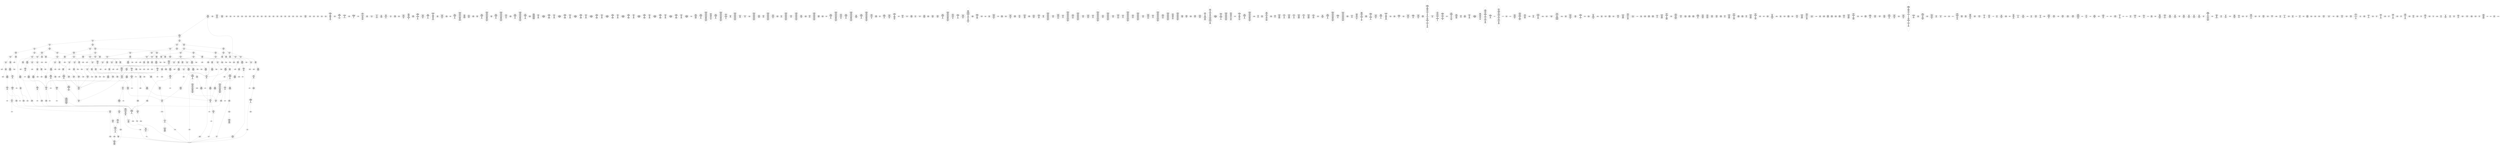 /* Generated by GvGen v.1.0 (https://www.github.com/stricaud/gvgen) */

digraph G {
compound=true;
   node1 [label="[anywhere]"];
   node2 [label="# 0x0
PUSHX Data
PUSHX Data
MSTORE
PUSHX LogicData
CALLDATASIZE
LT
PUSHX Data
JUMPI
"];
   node3 [label="# 0xd
PUSHX Data
CALLDATALOAD
PUSHX BitData
SHR
PUSHX LogicData
GT
PUSHX Data
JUMPI
"];
   node4 [label="# 0x1e
PUSHX LogicData
GT
PUSHX Data
JUMPI
"];
   node5 [label="# 0x29
PUSHX LogicData
GT
PUSHX Data
JUMPI
"];
   node6 [label="# 0x34
PUSHX LogicData
GT
PUSHX Data
JUMPI
"];
   node7 [label="# 0x3f
PUSHX LogicData
EQ
PUSHX Data
JUMPI
"];
   node8 [label="# 0x4a
PUSHX LogicData
EQ
PUSHX Data
JUMPI
"];
   node9 [label="# 0x55
PUSHX LogicData
EQ
PUSHX Data
JUMPI
"];
   node10 [label="# 0x60
PUSHX Data
REVERT
"];
   node11 [label="# 0x64
JUMPDEST
PUSHX LogicData
EQ
PUSHX Data
JUMPI
"];
   node12 [label="# 0x70
PUSHX LogicData
EQ
PUSHX Data
JUMPI
"];
   node13 [label="# 0x7b
PUSHX LogicData
EQ
PUSHX Data
JUMPI
"];
   node14 [label="# 0x86
PUSHX Data
REVERT
"];
   node15 [label="# 0x8a
JUMPDEST
PUSHX LogicData
GT
PUSHX Data
JUMPI
"];
   node16 [label="# 0x96
PUSHX LogicData
EQ
PUSHX Data
JUMPI
"];
   node17 [label="# 0xa1
PUSHX LogicData
EQ
PUSHX Data
JUMPI
"];
   node18 [label="# 0xac
PUSHX LogicData
EQ
PUSHX Data
JUMPI
"];
   node19 [label="# 0xb7
PUSHX Data
REVERT
"];
   node20 [label="# 0xbb
JUMPDEST
PUSHX LogicData
EQ
PUSHX Data
JUMPI
"];
   node21 [label="# 0xc7
PUSHX LogicData
EQ
PUSHX Data
JUMPI
"];
   node22 [label="# 0xd2
PUSHX LogicData
EQ
PUSHX Data
JUMPI
"];
   node23 [label="# 0xdd
PUSHX Data
REVERT
"];
   node24 [label="# 0xe1
JUMPDEST
PUSHX LogicData
GT
PUSHX Data
JUMPI
"];
   node25 [label="# 0xed
PUSHX LogicData
GT
PUSHX Data
JUMPI
"];
   node26 [label="# 0xf8
PUSHX LogicData
EQ
PUSHX Data
JUMPI
"];
   node27 [label="# 0x103
PUSHX LogicData
EQ
PUSHX Data
JUMPI
"];
   node28 [label="# 0x10e
PUSHX LogicData
EQ
PUSHX Data
JUMPI
"];
   node29 [label="# 0x119
PUSHX Data
REVERT
"];
   node30 [label="# 0x11d
JUMPDEST
PUSHX LogicData
EQ
PUSHX Data
JUMPI
"];
   node31 [label="# 0x129
PUSHX LogicData
EQ
PUSHX Data
JUMPI
"];
   node32 [label="# 0x134
PUSHX LogicData
EQ
PUSHX Data
JUMPI
"];
   node33 [label="# 0x13f
PUSHX Data
REVERT
"];
   node34 [label="# 0x143
JUMPDEST
PUSHX LogicData
GT
PUSHX Data
JUMPI
"];
   node35 [label="# 0x14f
PUSHX LogicData
EQ
PUSHX Data
JUMPI
"];
   node36 [label="# 0x15a
PUSHX LogicData
EQ
PUSHX Data
JUMPI
"];
   node37 [label="# 0x165
PUSHX LogicData
EQ
PUSHX Data
JUMPI
"];
   node38 [label="# 0x170
PUSHX Data
REVERT
"];
   node39 [label="# 0x174
JUMPDEST
PUSHX LogicData
EQ
PUSHX Data
JUMPI
"];
   node40 [label="# 0x180
PUSHX LogicData
EQ
PUSHX Data
JUMPI
"];
   node41 [label="# 0x18b
PUSHX Data
REVERT
"];
   node42 [label="# 0x18f
JUMPDEST
PUSHX LogicData
GT
PUSHX Data
JUMPI
"];
   node43 [label="# 0x19b
PUSHX LogicData
GT
PUSHX Data
JUMPI
"];
   node44 [label="# 0x1a6
PUSHX LogicData
GT
PUSHX Data
JUMPI
"];
   node45 [label="# 0x1b1
PUSHX LogicData
EQ
PUSHX Data
JUMPI
"];
   node46 [label="# 0x1bc
PUSHX LogicData
EQ
PUSHX Data
JUMPI
"];
   node47 [label="# 0x1c7
PUSHX LogicData
EQ
PUSHX Data
JUMPI
"];
   node48 [label="# 0x1d2
PUSHX Data
REVERT
"];
   node49 [label="# 0x1d6
JUMPDEST
PUSHX LogicData
EQ
PUSHX Data
JUMPI
"];
   node50 [label="# 0x1e2
PUSHX LogicData
EQ
PUSHX Data
JUMPI
"];
   node51 [label="# 0x1ed
PUSHX LogicData
EQ
PUSHX Data
JUMPI
"];
   node52 [label="# 0x1f8
PUSHX Data
REVERT
"];
   node53 [label="# 0x1fc
JUMPDEST
PUSHX LogicData
GT
PUSHX Data
JUMPI
"];
   node54 [label="# 0x208
PUSHX LogicData
EQ
PUSHX Data
JUMPI
"];
   node55 [label="# 0x213
PUSHX LogicData
EQ
PUSHX Data
JUMPI
"];
   node56 [label="# 0x21e
PUSHX LogicData
EQ
PUSHX Data
JUMPI
"];
   node57 [label="# 0x229
PUSHX Data
REVERT
"];
   node58 [label="# 0x22d
JUMPDEST
PUSHX LogicData
EQ
PUSHX Data
JUMPI
"];
   node59 [label="# 0x239
PUSHX LogicData
EQ
PUSHX Data
JUMPI
"];
   node60 [label="# 0x244
PUSHX Data
REVERT
"];
   node61 [label="# 0x248
JUMPDEST
PUSHX LogicData
GT
PUSHX Data
JUMPI
"];
   node62 [label="# 0x254
PUSHX LogicData
GT
PUSHX Data
JUMPI
"];
   node63 [label="# 0x25f
PUSHX LogicData
EQ
PUSHX Data
JUMPI
"];
   node64 [label="# 0x26a
PUSHX LogicData
EQ
PUSHX Data
JUMPI
"];
   node65 [label="# 0x275
PUSHX LogicData
EQ
PUSHX Data
JUMPI
"];
   node66 [label="# 0x280
PUSHX Data
REVERT
"];
   node67 [label="# 0x284
JUMPDEST
PUSHX LogicData
EQ
PUSHX Data
JUMPI
"];
   node68 [label="# 0x290
PUSHX LogicData
EQ
PUSHX Data
JUMPI
"];
   node69 [label="# 0x29b
PUSHX LogicData
EQ
PUSHX Data
JUMPI
"];
   node70 [label="# 0x2a6
PUSHX Data
REVERT
"];
   node71 [label="# 0x2aa
JUMPDEST
PUSHX LogicData
GT
PUSHX Data
JUMPI
"];
   node72 [label="# 0x2b6
PUSHX LogicData
EQ
PUSHX Data
JUMPI
"];
   node73 [label="# 0x2c1
PUSHX LogicData
EQ
PUSHX Data
JUMPI
"];
   node74 [label="# 0x2cc
PUSHX LogicData
EQ
PUSHX Data
JUMPI
"];
   node75 [label="# 0x2d7
PUSHX Data
REVERT
"];
   node76 [label="# 0x2db
JUMPDEST
PUSHX LogicData
EQ
PUSHX Data
JUMPI
"];
   node77 [label="# 0x2e6
PUSHX LogicData
EQ
PUSHX Data
JUMPI
"];
   node78 [label="# 0x2f1
JUMPDEST
PUSHX Data
REVERT
"];
   node79 [label="# 0x2f6
JUMPDEST
CALLVALUE
ISZERO
PUSHX Data
JUMPI
"];
   node80 [label="# 0x2fe
PUSHX Data
REVERT
"];
   node81 [label="# 0x302
JUMPDEST
PUSHX StorData
SLOAD
PUSHX Data
PUSHX BitData
PUSHX BitData
SHL
DIV
PUSHX BitData
AND
JUMP
"];
   node82 [label="# 0x31e
JUMPDEST
PUSHX MemData
MLOAD
PUSHX BitData
AND
MSTORE
PUSHX ArithData
ADD
"];
   node83 [label="# 0x333
JUMPDEST
PUSHX MemData
MLOAD
SUB
RETURN
"];
   node84 [label="# 0x33c
JUMPDEST
CALLVALUE
ISZERO
PUSHX Data
JUMPI
"];
   node85 [label="# 0x344
PUSHX Data
REVERT
"];
   node86 [label="# 0x348
JUMPDEST
PUSHX Data
PUSHX Data
CALLDATASIZE
PUSHX Data
PUSHX Data
JUMP
"];
   node87 [label="# 0x357
JUMPDEST
PUSHX Data
JUMP
"];
   node88 [label="# 0x35c
JUMPDEST
PUSHX MemData
MLOAD
ISZERO
ISZERO
MSTORE
PUSHX ArithData
ADD
PUSHX Data
JUMP
"];
   node89 [label="# 0x36c
JUMPDEST
CALLVALUE
ISZERO
PUSHX Data
JUMPI
"];
   node90 [label="# 0x374
PUSHX Data
REVERT
"];
   node91 [label="# 0x378
JUMPDEST
PUSHX Data
PUSHX Data
JUMP
"];
   node92 [label="# 0x381
JUMPDEST
PUSHX MemData
MLOAD
PUSHX Data
PUSHX Data
JUMP
"];
   node93 [label="# 0x38e
JUMPDEST
CALLVALUE
ISZERO
PUSHX Data
JUMPI
"];
   node94 [label="# 0x396
PUSHX Data
REVERT
"];
   node95 [label="# 0x39a
JUMPDEST
PUSHX Data
PUSHX Data
CALLDATASIZE
PUSHX Data
PUSHX Data
JUMP
"];
   node96 [label="# 0x3a9
JUMPDEST
PUSHX Data
JUMP
"];
   node97 [label="# 0x3ae
JUMPDEST
PUSHX MemData
MLOAD
PUSHX ArithData
PUSHX BitData
PUSHX BitData
SHL
SUB
AND
MSTORE
PUSHX ArithData
ADD
PUSHX Data
JUMP
"];
   node98 [label="# 0x3c6
JUMPDEST
CALLVALUE
ISZERO
PUSHX Data
JUMPI
"];
   node99 [label="# 0x3ce
PUSHX Data
REVERT
"];
   node100 [label="# 0x3d2
JUMPDEST
PUSHX Data
PUSHX Data
CALLDATASIZE
PUSHX Data
PUSHX Data
JUMP
"];
   node101 [label="# 0x3e1
JUMPDEST
PUSHX Data
JUMP
"];
   node102 [label="# 0x3e6
JUMPDEST
STOP
"];
   node103 [label="# 0x3e8
JUMPDEST
CALLVALUE
ISZERO
PUSHX Data
JUMPI
"];
   node104 [label="# 0x3f0
PUSHX Data
REVERT
"];
   node105 [label="# 0x3f4
JUMPDEST
PUSHX Data
PUSHX Data
CALLDATASIZE
PUSHX Data
PUSHX Data
JUMP
"];
   node106 [label="# 0x403
JUMPDEST
PUSHX Data
JUMP
"];
   node107 [label="# 0x408
JUMPDEST
CALLVALUE
ISZERO
PUSHX Data
JUMPI
"];
   node108 [label="# 0x410
PUSHX Data
REVERT
"];
   node109 [label="# 0x414
JUMPDEST
PUSHX Data
PUSHX Data
CALLDATASIZE
PUSHX Data
PUSHX Data
JUMP
"];
   node110 [label="# 0x423
JUMPDEST
PUSHX Data
JUMP
"];
   node111 [label="# 0x428
JUMPDEST
CALLVALUE
ISZERO
PUSHX Data
JUMPI
"];
   node112 [label="# 0x430
PUSHX Data
REVERT
"];
   node113 [label="# 0x434
JUMPDEST
PUSHX Data
PUSHX Data
CALLDATASIZE
PUSHX Data
PUSHX Data
JUMP
"];
   node114 [label="# 0x443
JUMPDEST
PUSHX Data
JUMP
"];
   node115 [label="# 0x448
JUMPDEST
CALLVALUE
ISZERO
PUSHX Data
JUMPI
"];
   node116 [label="# 0x450
PUSHX Data
REVERT
"];
   node117 [label="# 0x454
JUMPDEST
PUSHX StorData
SLOAD
PUSHX StorData
SLOAD
SUB
"];
   node118 [label="# 0x45d
JUMPDEST
PUSHX MemData
MLOAD
MSTORE
PUSHX ArithData
ADD
PUSHX Data
JUMP
"];
   node119 [label="# 0x46b
JUMPDEST
CALLVALUE
ISZERO
PUSHX Data
JUMPI
"];
   node120 [label="# 0x473
PUSHX Data
REVERT
"];
   node121 [label="# 0x477
JUMPDEST
PUSHX Data
PUSHX Data
CALLDATASIZE
PUSHX Data
PUSHX Data
JUMP
"];
   node122 [label="# 0x486
JUMPDEST
PUSHX Data
JUMP
"];
   node123 [label="# 0x48b
JUMPDEST
CALLVALUE
ISZERO
PUSHX Data
JUMPI
"];
   node124 [label="# 0x493
PUSHX Data
REVERT
"];
   node125 [label="# 0x497
JUMPDEST
PUSHX Data
PUSHX Data
CALLDATASIZE
PUSHX Data
PUSHX Data
JUMP
"];
   node126 [label="# 0x4a6
JUMPDEST
PUSHX Data
JUMP
"];
   node127 [label="# 0x4ab
JUMPDEST
CALLVALUE
ISZERO
PUSHX Data
JUMPI
"];
   node128 [label="# 0x4b3
PUSHX Data
REVERT
"];
   node129 [label="# 0x4b7
JUMPDEST
PUSHX Data
PUSHX Data
JUMP
"];
   node130 [label="# 0x4c0
JUMPDEST
CALLVALUE
ISZERO
PUSHX Data
JUMPI
"];
   node131 [label="# 0x4c8
PUSHX Data
REVERT
"];
   node132 [label="# 0x4cc
JUMPDEST
PUSHX Data
PUSHX Data
CALLDATASIZE
PUSHX Data
PUSHX Data
JUMP
"];
   node133 [label="# 0x4db
JUMPDEST
PUSHX Data
JUMP
"];
   node134 [label="# 0x4e0
JUMPDEST
CALLVALUE
ISZERO
PUSHX Data
JUMPI
"];
   node135 [label="# 0x4e8
PUSHX Data
REVERT
"];
   node136 [label="# 0x4ec
JUMPDEST
PUSHX Data
PUSHX Data
CALLDATASIZE
PUSHX Data
PUSHX Data
JUMP
"];
   node137 [label="# 0x4fb
JUMPDEST
PUSHX Data
JUMP
"];
   node138 [label="# 0x500
JUMPDEST
CALLVALUE
ISZERO
PUSHX Data
JUMPI
"];
   node139 [label="# 0x508
PUSHX Data
REVERT
"];
   node140 [label="# 0x50c
JUMPDEST
PUSHX StorData
SLOAD
PUSHX Data
PUSHX BitData
AND
JUMP
"];
   node141 [label="# 0x521
JUMPDEST
CALLVALUE
ISZERO
PUSHX Data
JUMPI
"];
   node142 [label="# 0x529
PUSHX Data
REVERT
"];
   node143 [label="# 0x52d
JUMPDEST
PUSHX Data
PUSHX Data
CALLDATASIZE
PUSHX Data
PUSHX Data
JUMP
"];
   node144 [label="# 0x53c
JUMPDEST
PUSHX Data
JUMP
"];
   node145 [label="# 0x541
JUMPDEST
CALLVALUE
ISZERO
PUSHX Data
JUMPI
"];
   node146 [label="# 0x549
PUSHX Data
REVERT
"];
   node147 [label="# 0x54d
JUMPDEST
PUSHX StorData
SLOAD
PUSHX Data
PUSHX BitData
PUSHX BitData
SHL
DIV
PUSHX BitData
AND
JUMP
"];
   node148 [label="# 0x569
JUMPDEST
PUSHX Data
PUSHX Data
CALLDATASIZE
PUSHX Data
PUSHX Data
JUMP
"];
   node149 [label="# 0x577
JUMPDEST
PUSHX Data
JUMP
"];
   node150 [label="# 0x57c
JUMPDEST
CALLVALUE
ISZERO
PUSHX Data
JUMPI
"];
   node151 [label="# 0x584
PUSHX Data
REVERT
"];
   node152 [label="# 0x588
JUMPDEST
PUSHX Data
PUSHX Data
CALLDATASIZE
PUSHX Data
PUSHX Data
JUMP
"];
   node153 [label="# 0x597
JUMPDEST
PUSHX Data
JUMP
"];
   node154 [label="# 0x59c
JUMPDEST
CALLVALUE
ISZERO
PUSHX Data
JUMPI
"];
   node155 [label="# 0x5a4
PUSHX Data
REVERT
"];
   node156 [label="# 0x5a8
JUMPDEST
PUSHX Data
PUSHX Data
CALLDATASIZE
PUSHX Data
PUSHX Data
JUMP
"];
   node157 [label="# 0x5b7
JUMPDEST
PUSHX Data
JUMP
"];
   node158 [label="# 0x5bc
JUMPDEST
CALLVALUE
ISZERO
PUSHX Data
JUMPI
"];
   node159 [label="# 0x5c4
PUSHX Data
REVERT
"];
   node160 [label="# 0x5c8
JUMPDEST
PUSHX Data
PUSHX StorData
SLOAD
JUMP
"];
   node161 [label="# 0x5d2
JUMPDEST
CALLVALUE
ISZERO
PUSHX Data
JUMPI
"];
   node162 [label="# 0x5da
PUSHX Data
REVERT
"];
   node163 [label="# 0x5de
JUMPDEST
PUSHX Data
PUSHX Data
JUMP
"];
   node164 [label="# 0x5e8
JUMPDEST
CALLVALUE
ISZERO
PUSHX Data
JUMPI
"];
   node165 [label="# 0x5f0
PUSHX Data
REVERT
"];
   node166 [label="# 0x5f4
JUMPDEST
PUSHX Data
PUSHX Data
CALLDATASIZE
PUSHX Data
PUSHX Data
JUMP
"];
   node167 [label="# 0x603
JUMPDEST
PUSHX Data
JUMP
"];
   node168 [label="# 0x608
JUMPDEST
CALLVALUE
ISZERO
PUSHX Data
JUMPI
"];
   node169 [label="# 0x610
PUSHX Data
REVERT
"];
   node170 [label="# 0x614
JUMPDEST
PUSHX Data
PUSHX Data
CALLDATASIZE
PUSHX Data
PUSHX Data
JUMP
"];
   node171 [label="# 0x623
JUMPDEST
PUSHX Data
JUMP
"];
   node172 [label="# 0x628
JUMPDEST
CALLVALUE
ISZERO
PUSHX Data
JUMPI
"];
   node173 [label="# 0x630
PUSHX Data
REVERT
"];
   node174 [label="# 0x634
JUMPDEST
PUSHX Data
PUSHX Data
CALLDATASIZE
PUSHX Data
PUSHX Data
JUMP
"];
   node175 [label="# 0x643
JUMPDEST
PUSHX Data
JUMP
"];
   node176 [label="# 0x648
JUMPDEST
CALLVALUE
ISZERO
PUSHX Data
JUMPI
"];
   node177 [label="# 0x650
PUSHX Data
REVERT
"];
   node178 [label="# 0x654
JUMPDEST
PUSHX Data
PUSHX Data
JUMP
"];
   node179 [label="# 0x65d
JUMPDEST
CALLVALUE
ISZERO
PUSHX Data
JUMPI
"];
   node180 [label="# 0x665
PUSHX Data
REVERT
"];
   node181 [label="# 0x669
JUMPDEST
PUSHX Data
PUSHX StorData
SLOAD
JUMP
"];
   node182 [label="# 0x673
JUMPDEST
CALLVALUE
ISZERO
PUSHX Data
JUMPI
"];
   node183 [label="# 0x67b
PUSHX Data
REVERT
"];
   node184 [label="# 0x67f
JUMPDEST
PUSHX Data
PUSHX StorData
SLOAD
JUMP
"];
   node185 [label="# 0x689
JUMPDEST
CALLVALUE
ISZERO
PUSHX Data
JUMPI
"];
   node186 [label="# 0x691
PUSHX Data
REVERT
"];
   node187 [label="# 0x695
JUMPDEST
PUSHX Data
PUSHX Data
JUMP
"];
   node188 [label="# 0x69e
JUMPDEST
CALLVALUE
ISZERO
PUSHX Data
JUMPI
"];
   node189 [label="# 0x6a6
PUSHX Data
REVERT
"];
   node190 [label="# 0x6aa
JUMPDEST
PUSHX StorData
SLOAD
PUSHX ArithData
PUSHX BitData
PUSHX BitData
SHL
SUB
AND
PUSHX Data
JUMP
"];
   node191 [label="# 0x6bc
JUMPDEST
CALLVALUE
ISZERO
PUSHX Data
JUMPI
"];
   node192 [label="# 0x6c4
PUSHX Data
REVERT
"];
   node193 [label="# 0x6c8
JUMPDEST
PUSHX Data
PUSHX Data
CALLDATASIZE
PUSHX Data
PUSHX Data
JUMP
"];
   node194 [label="# 0x6d7
JUMPDEST
PUSHX Data
JUMP
"];
   node195 [label="# 0x6dc
JUMPDEST
CALLVALUE
ISZERO
PUSHX Data
JUMPI
"];
   node196 [label="# 0x6e4
PUSHX Data
REVERT
"];
   node197 [label="# 0x6e8
JUMPDEST
PUSHX Data
PUSHX Data
JUMP
"];
   node198 [label="# 0x6f1
JUMPDEST
CALLVALUE
ISZERO
PUSHX Data
JUMPI
"];
   node199 [label="# 0x6f9
PUSHX Data
REVERT
"];
   node200 [label="# 0x6fd
JUMPDEST
PUSHX Data
PUSHX Data
CALLDATASIZE
PUSHX Data
PUSHX Data
JUMP
"];
   node201 [label="# 0x70c
JUMPDEST
PUSHX Data
JUMP
"];
   node202 [label="# 0x711
JUMPDEST
CALLVALUE
ISZERO
PUSHX Data
JUMPI
"];
   node203 [label="# 0x719
PUSHX Data
REVERT
"];
   node204 [label="# 0x71d
JUMPDEST
PUSHX Data
PUSHX Data
CALLDATASIZE
PUSHX Data
PUSHX Data
JUMP
"];
   node205 [label="# 0x72c
JUMPDEST
PUSHX Data
JUMP
"];
   node206 [label="# 0x731
JUMPDEST
CALLVALUE
ISZERO
PUSHX Data
JUMPI
"];
   node207 [label="# 0x739
PUSHX Data
REVERT
"];
   node208 [label="# 0x73d
JUMPDEST
PUSHX Data
PUSHX Data
JUMP
"];
   node209 [label="# 0x746
JUMPDEST
PUSHX MemData
MLOAD
PUSHX Data
PUSHX Data
JUMP
"];
   node210 [label="# 0x753
JUMPDEST
CALLVALUE
ISZERO
PUSHX Data
JUMPI
"];
   node211 [label="# 0x75b
PUSHX Data
REVERT
"];
   node212 [label="# 0x75f
JUMPDEST
PUSHX Data
PUSHX Data
CALLDATASIZE
PUSHX Data
PUSHX Data
JUMP
"];
   node213 [label="# 0x76e
JUMPDEST
PUSHX Data
JUMP
"];
   node214 [label="# 0x773
JUMPDEST
CALLVALUE
ISZERO
PUSHX Data
JUMPI
"];
   node215 [label="# 0x77b
PUSHX Data
REVERT
"];
   node216 [label="# 0x77f
JUMPDEST
PUSHX Data
PUSHX Data
CALLDATASIZE
PUSHX Data
PUSHX Data
JUMP
"];
   node217 [label="# 0x78e
JUMPDEST
PUSHX Data
JUMP
"];
   node218 [label="# 0x793
JUMPDEST
CALLVALUE
ISZERO
PUSHX Data
JUMPI
"];
   node219 [label="# 0x79b
PUSHX Data
REVERT
"];
   node220 [label="# 0x79f
JUMPDEST
PUSHX Data
PUSHX StorData
SLOAD
JUMP
"];
   node221 [label="# 0x7a9
JUMPDEST
PUSHX Data
PUSHX Data
CALLDATASIZE
PUSHX Data
PUSHX Data
JUMP
"];
   node222 [label="# 0x7b7
JUMPDEST
PUSHX Data
JUMP
"];
   node223 [label="# 0x7bc
JUMPDEST
CALLVALUE
ISZERO
PUSHX Data
JUMPI
"];
   node224 [label="# 0x7c4
PUSHX Data
REVERT
"];
   node225 [label="# 0x7c8
JUMPDEST
PUSHX Data
PUSHX Data
CALLDATASIZE
PUSHX Data
PUSHX Data
JUMP
"];
   node226 [label="# 0x7d7
JUMPDEST
PUSHX Data
JUMP
"];
   node227 [label="# 0x7dc
JUMPDEST
CALLVALUE
ISZERO
PUSHX Data
JUMPI
"];
   node228 [label="# 0x7e4
PUSHX Data
REVERT
"];
   node229 [label="# 0x7e8
JUMPDEST
PUSHX Data
PUSHX Data
CALLDATASIZE
PUSHX Data
PUSHX Data
JUMP
"];
   node230 [label="# 0x7f7
JUMPDEST
PUSHX Data
JUMP
"];
   node231 [label="# 0x7fc
JUMPDEST
CALLVALUE
ISZERO
PUSHX Data
JUMPI
"];
   node232 [label="# 0x804
PUSHX Data
REVERT
"];
   node233 [label="# 0x808
JUMPDEST
PUSHX Data
PUSHX Data
CALLDATASIZE
PUSHX Data
PUSHX Data
JUMP
"];
   node234 [label="# 0x817
JUMPDEST
PUSHX ArithData
PUSHX BitData
PUSHX BitData
SHL
SUB
AND
PUSHX Data
MSTORE
PUSHX Data
PUSHX Data
MSTORE
PUSHX Data
SHA3
AND
MSTORE
MSTORE
SHA3
SLOAD
PUSHX BitData
AND
JUMP
"];
   node235 [label="# 0x845
JUMPDEST
CALLVALUE
ISZERO
PUSHX Data
JUMPI
"];
   node236 [label="# 0x84d
PUSHX Data
REVERT
"];
   node237 [label="# 0x851
JUMPDEST
PUSHX StorData
SLOAD
PUSHX Data
PUSHX Data
DIV
PUSHX BitData
AND
JUMP
"];
   node238 [label="# 0x872
JUMPDEST
CALLVALUE
ISZERO
PUSHX Data
JUMPI
"];
   node239 [label="# 0x87a
PUSHX Data
REVERT
"];
   node240 [label="# 0x87e
JUMPDEST
PUSHX Data
PUSHX Data
CALLDATASIZE
PUSHX Data
PUSHX Data
JUMP
"];
   node241 [label="# 0x88d
JUMPDEST
PUSHX Data
JUMP
"];
   node242 [label="# 0x892
JUMPDEST
CALLVALUE
ISZERO
PUSHX Data
JUMPI
"];
   node243 [label="# 0x89a
PUSHX Data
REVERT
"];
   node244 [label="# 0x89e
JUMPDEST
PUSHX Data
PUSHX Data
JUMP
"];
   node245 [label="# 0x8a8
JUMPDEST
PUSHX Data
PUSHX ArithData
PUSHX BitData
PUSHX BitData
SHL
SUB
NOT
AND
PUSHX LogicData
EQ
PUSHX Data
JUMPI
"];
   node246 [label="# 0x8dd
PUSHX ArithData
PUSHX BitData
PUSHX BitData
SHL
SUB
NOT
AND
PUSHX LogicData
EQ
"];
   node247 [label="# 0x90b
JUMPDEST
PUSHX Data
JUMPI
"];
   node248 [label="# 0x911
PUSHX LogicData
PUSHX ArithData
PUSHX BitData
PUSHX BitData
SHL
SUB
NOT
AND
EQ
"];
   node249 [label="# 0x93f
JUMPDEST
JUMP
"];
   node250 [label="# 0x945
JUMPDEST
PUSHX Data
PUSHX StorData
SLOAD
PUSHX Data
PUSHX Data
JUMP
"];
   node251 [label="# 0x954
JUMPDEST
PUSHX ArithData
ADD
PUSHX ArithData
DIV
MUL
PUSHX ArithData
ADD
PUSHX MemData
MLOAD
ADD
PUSHX Data
MSTORE
MSTORE
PUSHX ArithData
ADD
SLOAD
PUSHX Data
PUSHX Data
JUMP
"];
   node252 [label="# 0x980
JUMPDEST
ISZERO
PUSHX Data
JUMPI
"];
   node253 [label="# 0x987
PUSHX LogicData
LT
PUSHX Data
JUMPI
"];
   node254 [label="# 0x98f
PUSHX ArithData
SLOAD
DIV
MUL
MSTORE
PUSHX ArithData
ADD
PUSHX Data
JUMP
"];
   node255 [label="# 0x9a2
JUMPDEST
ADD
PUSHX Data
MSTORE
PUSHX Data
PUSHX Data
SHA3
"];
   node256 [label="# 0x9b0
JUMPDEST
SLOAD
MSTORE
PUSHX ArithData
ADD
PUSHX ArithData
ADD
GT
PUSHX Data
JUMPI
"];
   node257 [label="# 0x9c4
SUB
PUSHX BitData
AND
ADD
"];
   node258 [label="# 0x9cd
JUMPDEST
JUMP
"];
   node259 [label="# 0x9d7
JUMPDEST
PUSHX Data
PUSHX Data
PUSHX Data
JUMP
"];
   node260 [label="# 0x9e2
JUMPDEST
PUSHX Data
JUMPI
"];
   node261 [label="# 0x9e7
PUSHX MemData
MLOAD
PUSHX Data
MSTORE
PUSHX ArithData
ADD
PUSHX MemData
MLOAD
SUB
REVERT
"];
   node262 [label="# 0xa18
JUMPDEST
PUSHX Data
MSTORE
PUSHX Data
PUSHX Data
MSTORE
PUSHX Data
SHA3
SLOAD
PUSHX ArithData
PUSHX BitData
PUSHX BitData
SHL
SUB
AND
JUMP
"];
   node263 [label="# 0xa34
JUMPDEST
PUSHX Data
PUSHX Data
PUSHX Data
JUMP
"];
   node264 [label="# 0xa3f
JUMPDEST
PUSHX ArithData
PUSHX BitData
PUSHX BitData
SHL
SUB
AND
PUSHX ArithData
PUSHX BitData
PUSHX BitData
SHL
SUB
AND
EQ
ISZERO
PUSHX Data
JUMPI
"];
   node265 [label="# 0xa5c
PUSHX MemData
MLOAD
PUSHX Data
MSTORE
PUSHX ArithData
ADD
PUSHX MemData
MLOAD
SUB
REVERT
"];
   node266 [label="# 0xa8d
JUMPDEST
CALLER
PUSHX ArithData
PUSHX BitData
PUSHX BitData
SHL
SUB
AND
EQ
ISZERO
PUSHX Data
JUMPI
"];
   node267 [label="# 0xaa1
PUSHX ArithData
PUSHX BitData
PUSHX BitData
SHL
SUB
AND
PUSHX Data
MSTORE
PUSHX Data
PUSHX Data
MSTORE
PUSHX Data
SHA3
CALLER
MSTORE
MSTORE
SHA3
SLOAD
PUSHX BitData
AND
ISZERO
"];
   node268 [label="# 0xaca
JUMPDEST
ISZERO
PUSHX Data
JUMPI
"];
   node269 [label="# 0xad0
PUSHX MemData
MLOAD
PUSHX Data
MSTORE
PUSHX ArithData
ADD
PUSHX MemData
MLOAD
SUB
REVERT
"];
   node270 [label="# 0xb01
JUMPDEST
PUSHX Data
PUSHX Data
JUMP
"];
   node271 [label="# 0xb0c
JUMPDEST
JUMP
"];
   node272 [label="# 0xb11
JUMPDEST
PUSHX StorData
SLOAD
PUSHX ArithData
PUSHX BitData
PUSHX BitData
SHL
SUB
AND
CALLER
EQ
PUSHX Data
JUMPI
"];
   node273 [label="# 0xb24
PUSHX MemData
MLOAD
PUSHX BitData
PUSHX BitData
SHL
MSTORE
PUSHX Data
PUSHX ArithData
ADD
MSTORE
PUSHX ArithData
ADD
MSTORE
PUSHX MemData
MLOAD
PUSHX Data
PUSHX Data
CODECOPY
MLOAD
MSTORE
PUSHX ArithData
ADD
MSTORE
PUSHX ArithData
ADD
"];
   node274 [label="# 0xb55
JUMPDEST
PUSHX MemData
MLOAD
SUB
REVERT
"];
   node275 [label="# 0xb5e
JUMPDEST
PUSHX Data
SSTORE
PUSHX Data
SSTORE
PUSHX Data
PUSHX Data
PUSHX Data
PUSHX Data
JUMP
"];
   node276 [label="# 0xb76
JUMPDEST
PUSHX StorData
SLOAD
PUSHX StorData
SLOAD
PUSHX Data
PUSHX Data
JUMP
"];
   node277 [label="# 0xb86
JUMPDEST
PUSHX Data
PUSHX Data
JUMP
"];
   node278 [label="# 0xb90
JUMPDEST
PUSHX Data
SSTORE
JUMP
"];
   node279 [label="# 0xb97
JUMPDEST
PUSHX StorData
SLOAD
PUSHX ArithData
PUSHX BitData
PUSHX BitData
SHL
SUB
AND
CALLER
EQ
PUSHX Data
JUMPI
"];
   node280 [label="# 0xbaa
PUSHX MemData
MLOAD
PUSHX BitData
PUSHX BitData
SHL
MSTORE
PUSHX Data
PUSHX ArithData
ADD
MSTORE
PUSHX ArithData
ADD
MSTORE
PUSHX MemData
MLOAD
PUSHX Data
PUSHX Data
CODECOPY
MLOAD
MSTORE
PUSHX ArithData
ADD
MSTORE
PUSHX ArithData
ADD
PUSHX Data
JUMP
"];
   node281 [label="# 0xbdf
JUMPDEST
PUSHX Data
SSTORE
JUMP
"];
   node282 [label="# 0xbe4
JUMPDEST
PUSHX StorData
SLOAD
PUSHX ArithData
PUSHX BitData
PUSHX BitData
SHL
SUB
AND
CALLER
EQ
PUSHX Data
JUMPI
"];
   node283 [label="# 0xbf7
PUSHX MemData
MLOAD
PUSHX BitData
PUSHX BitData
SHL
MSTORE
PUSHX Data
PUSHX ArithData
ADD
MSTORE
PUSHX ArithData
ADD
MSTORE
PUSHX MemData
MLOAD
PUSHX Data
PUSHX Data
CODECOPY
MLOAD
MSTORE
PUSHX ArithData
ADD
MSTORE
PUSHX ArithData
ADD
PUSHX Data
JUMP
"];
   node284 [label="# 0xc2c
JUMPDEST
PUSHX StorData
SLOAD
PUSHX BitData
NOT
AND
PUSHX BitData
AND
OR
SSTORE
JUMP
"];
   node285 [label="# 0xc50
JUMPDEST
PUSHX Data
PUSHX Data
JUMP
"];
   node286 [label="# 0xc5b
JUMPDEST
PUSHX StorData
SLOAD
PUSHX ArithData
PUSHX BitData
PUSHX BitData
SHL
SUB
AND
CALLER
EQ
PUSHX Data
JUMPI
"];
   node287 [label="# 0xc6e
PUSHX MemData
MLOAD
PUSHX BitData
PUSHX BitData
SHL
MSTORE
PUSHX Data
PUSHX ArithData
ADD
MSTORE
PUSHX ArithData
ADD
MSTORE
PUSHX MemData
MLOAD
PUSHX Data
PUSHX Data
CODECOPY
MLOAD
MSTORE
PUSHX ArithData
ADD
MSTORE
PUSHX ArithData
ADD
PUSHX Data
JUMP
"];
   node288 [label="# 0xca3
JUMPDEST
PUSHX StorData
SLOAD
PUSHX ArithData
PUSHX BitData
PUSHX BitData
SHL
SUB
AND
AND
EQ
ISZERO
PUSHX Data
JUMPI
"];
   node289 [label="# 0xcba
PUSHX Data
PUSHX Data
PUSHX Data
JUMP
"];
   node290 [label="# 0xcc3
JUMPDEST
JUMP
"];
   node291 [label="# 0xcc6
JUMPDEST
PUSHX StorData
SLOAD
PUSHX ArithData
PUSHX BitData
PUSHX BitData
SHL
SUB
AND
CALLER
EQ
PUSHX Data
JUMPI
"];
   node292 [label="# 0xcd9
PUSHX MemData
MLOAD
PUSHX BitData
PUSHX BitData
SHL
MSTORE
PUSHX Data
PUSHX ArithData
ADD
MSTORE
PUSHX ArithData
ADD
MSTORE
PUSHX MemData
MLOAD
PUSHX Data
PUSHX Data
CODECOPY
MLOAD
MSTORE
PUSHX ArithData
ADD
MSTORE
PUSHX ArithData
ADD
PUSHX Data
JUMP
"];
   node293 [label="# 0xd0e
JUMPDEST
PUSHX Data
PUSHX Data
PUSHX Data
SELFBALANCE
PUSHX Data
JUMP
"];
   node294 [label="# 0xd1c
JUMPDEST
PUSHX Data
PUSHX Data
PUSHX Data
PUSHX Data
PUSHX Data
PUSHX Data
PUSHX Data
PUSHX Data
PUSHX Data
PUSHX Data
PUSHX Data
PUSHX Data
PUSHX Data
PUSHX Data
JUMP
"];
   node295 [label="# 0xe00
JUMPDEST
PUSHX MemData
MLOAD
ISZERO
MUL
PUSHX Data
CALL
ISZERO
ISZERO
PUSHX Data
JUMPI
"];
   node296 [label="# 0xe1f
RETURNDATASIZE
PUSHX Data
RETURNDATACOPY
RETURNDATASIZE
PUSHX Data
REVERT
"];
   node297 [label="# 0xe28
JUMPDEST
PUSHX ArithData
PUSHX BitData
PUSHX BitData
SHL
SUB
AND
PUSHX Data
PUSHX Data
PUSHX Data
PUSHX Data
JUMP
"];
   node298 [label="# 0xe41
JUMPDEST
PUSHX MemData
MLOAD
ISZERO
MUL
PUSHX Data
CALL
ISZERO
ISZERO
PUSHX Data
JUMPI
"];
   node299 [label="# 0xe60
RETURNDATASIZE
PUSHX Data
RETURNDATACOPY
RETURNDATASIZE
PUSHX Data
REVERT
"];
   node300 [label="# 0xe69
JUMPDEST
PUSHX ArithData
PUSHX BitData
PUSHX BitData
SHL
SUB
AND
PUSHX Data
PUSHX Data
PUSHX Data
PUSHX Data
JUMP
"];
   node301 [label="# 0xe82
JUMPDEST
PUSHX MemData
MLOAD
ISZERO
MUL
PUSHX Data
CALL
ISZERO
ISZERO
PUSHX Data
JUMPI
"];
   node302 [label="# 0xea1
RETURNDATASIZE
PUSHX Data
RETURNDATACOPY
RETURNDATASIZE
PUSHX Data
REVERT
"];
   node303 [label="# 0xeaa
JUMPDEST
PUSHX ArithData
PUSHX BitData
PUSHX BitData
SHL
SUB
AND
PUSHX Data
PUSHX Data
PUSHX Data
PUSHX Data
JUMP
"];
   node304 [label="# 0xec3
JUMPDEST
PUSHX MemData
MLOAD
ISZERO
MUL
PUSHX Data
CALL
ISZERO
ISZERO
PUSHX Data
JUMPI
"];
   node305 [label="# 0xee2
RETURNDATASIZE
PUSHX Data
RETURNDATACOPY
RETURNDATASIZE
PUSHX Data
REVERT
"];
   node306 [label="# 0xeeb
JUMPDEST
PUSHX ArithData
PUSHX BitData
PUSHX BitData
SHL
SUB
AND
PUSHX Data
PUSHX Data
PUSHX Data
PUSHX Data
JUMP
"];
   node307 [label="# 0xf04
JUMPDEST
PUSHX MemData
MLOAD
ISZERO
MUL
PUSHX Data
CALL
ISZERO
ISZERO
PUSHX Data
JUMPI
"];
   node308 [label="# 0xf23
RETURNDATASIZE
PUSHX Data
RETURNDATACOPY
RETURNDATASIZE
PUSHX Data
REVERT
"];
   node309 [label="# 0xf2c
JUMPDEST
PUSHX ArithData
PUSHX BitData
PUSHX BitData
SHL
SUB
AND
PUSHX Data
PUSHX Data
PUSHX Data
PUSHX Data
JUMP
"];
   node310 [label="# 0xf45
JUMPDEST
PUSHX MemData
MLOAD
ISZERO
MUL
PUSHX Data
CALL
ISZERO
ISZERO
PUSHX Data
JUMPI
"];
   node311 [label="# 0xf64
RETURNDATASIZE
PUSHX Data
RETURNDATACOPY
RETURNDATASIZE
PUSHX Data
REVERT
"];
   node312 [label="# 0xf6d
JUMPDEST
PUSHX ArithData
PUSHX BitData
PUSHX BitData
SHL
SUB
AND
PUSHX Data
PUSHX Data
PUSHX Data
PUSHX Data
JUMP
"];
   node313 [label="# 0xf86
JUMPDEST
PUSHX MemData
MLOAD
ISZERO
MUL
PUSHX Data
CALL
ISZERO
ISZERO
PUSHX Data
JUMPI
"];
   node314 [label="# 0xfa5
RETURNDATASIZE
PUSHX Data
RETURNDATACOPY
RETURNDATASIZE
PUSHX Data
REVERT
"];
   node315 [label="# 0xfae
JUMPDEST
PUSHX ArithData
PUSHX BitData
PUSHX BitData
SHL
SUB
AND
PUSHX Data
PUSHX Data
PUSHX Data
PUSHX Data
JUMP
"];
   node316 [label="# 0xfc7
JUMPDEST
PUSHX MemData
MLOAD
ISZERO
MUL
PUSHX Data
CALL
ISZERO
ISZERO
PUSHX Data
JUMPI
"];
   node317 [label="# 0xfe6
RETURNDATASIZE
PUSHX Data
RETURNDATACOPY
RETURNDATASIZE
PUSHX Data
REVERT
"];
   node318 [label="# 0xfef
JUMPDEST
PUSHX ArithData
PUSHX BitData
PUSHX BitData
SHL
SUB
AND
PUSHX Data
PUSHX Data
PUSHX Data
PUSHX Data
JUMP
"];
   node319 [label="# 0x1008
JUMPDEST
PUSHX MemData
MLOAD
ISZERO
MUL
PUSHX Data
CALL
ISZERO
ISZERO
PUSHX Data
JUMPI
"];
   node320 [label="# 0x1027
RETURNDATASIZE
PUSHX Data
RETURNDATACOPY
RETURNDATASIZE
PUSHX Data
REVERT
"];
   node321 [label="# 0x1030
JUMPDEST
PUSHX ArithData
PUSHX BitData
PUSHX BitData
SHL
SUB
AND
PUSHX Data
PUSHX Data
PUSHX Data
PUSHX Data
JUMP
"];
   node322 [label="# 0x1049
JUMPDEST
PUSHX MemData
MLOAD
ISZERO
MUL
PUSHX Data
CALL
ISZERO
ISZERO
PUSHX Data
JUMPI
"];
   node323 [label="# 0x1068
RETURNDATASIZE
PUSHX Data
RETURNDATACOPY
RETURNDATASIZE
PUSHX Data
REVERT
"];
   node324 [label="# 0x1071
JUMPDEST
JUMP
"];
   node325 [label="# 0x107f
JUMPDEST
PUSHX Data
PUSHX MemData
MLOAD
PUSHX ArithData
ADD
PUSHX Data
MSTORE
PUSHX Data
MSTORE
PUSHX Data
JUMP
"];
   node326 [label="# 0x109a
JUMPDEST
PUSHX StorData
SLOAD
PUSHX ArithData
PUSHX BitData
PUSHX BitData
SHL
SUB
AND
CALLER
EQ
PUSHX Data
JUMPI
"];
   node327 [label="# 0x10ad
PUSHX MemData
MLOAD
PUSHX BitData
PUSHX BitData
SHL
MSTORE
PUSHX Data
PUSHX ArithData
ADD
MSTORE
PUSHX ArithData
ADD
MSTORE
PUSHX MemData
MLOAD
PUSHX Data
PUSHX Data
CODECOPY
MLOAD
MSTORE
PUSHX ArithData
ADD
MSTORE
PUSHX ArithData
ADD
PUSHX Data
JUMP
"];
   node328 [label="# 0x10e2
JUMPDEST
PUSHX BitData
AND
PUSHX Data
MSTORE
PUSHX Data
PUSHX Data
MSTORE
PUSHX Data
SHA3
SLOAD
PUSHX BitData
NOT
AND
PUSHX BitData
OR
SSTORE
JUMP
"];
   node329 [label="# 0x1103
JUMPDEST
PUSHX StorData
SLOAD
PUSHX ArithData
PUSHX BitData
PUSHX BitData
SHL
SUB
AND
CALLER
EQ
PUSHX Data
JUMPI
"];
   node330 [label="# 0x1116
PUSHX MemData
MLOAD
PUSHX BitData
PUSHX BitData
SHL
MSTORE
PUSHX Data
PUSHX ArithData
ADD
MSTORE
PUSHX ArithData
ADD
MSTORE
PUSHX MemData
MLOAD
PUSHX Data
PUSHX Data
CODECOPY
MLOAD
MSTORE
PUSHX ArithData
ADD
MSTORE
PUSHX ArithData
ADD
PUSHX Data
JUMP
"];
   node331 [label="# 0x114b
JUMPDEST
PUSHX StorData
SLOAD
PUSHX BitData
NOT
AND
PUSHX ArithData
PUSHX BitData
PUSHX BitData
SHL
SUB
AND
OR
SSTORE
JUMP
"];
   node332 [label="# 0x117a
JUMPDEST
ORIGIN
CALLER
EQ
PUSHX Data
JUMPI
"];
   node333 [label="# 0x1182
PUSHX MemData
MLOAD
PUSHX BitData
PUSHX BitData
SHL
MSTORE
PUSHX Data
PUSHX ArithData
ADD
MSTORE
PUSHX Data
PUSHX ArithData
ADD
MSTORE
PUSHX Data
PUSHX ArithData
ADD
MSTORE
PUSHX ArithData
ADD
PUSHX Data
JUMP
"];
   node334 [label="# 0x11c9
JUMPDEST
PUSHX StorData
SLOAD
ISZERO
ISZERO
PUSHX Data
JUMPI
"];
   node335 [label="# 0x11d5
PUSHX StorData
SLOAD
TIMESTAMP
LT
ISZERO
"];
   node336 [label="# 0x11dc
JUMPDEST
PUSHX Data
JUMPI
"];
   node337 [label="# 0x11e1
PUSHX MemData
MLOAD
PUSHX BitData
PUSHX BitData
SHL
MSTORE
PUSHX Data
PUSHX ArithData
ADD
MSTORE
PUSHX Data
PUSHX ArithData
ADD
MSTORE
PUSHX Data
PUSHX ArithData
ADD
MSTORE
PUSHX ArithData
ADD
PUSHX Data
JUMP
"];
   node338 [label="# 0x1228
JUMPDEST
PUSHX Data
PUSHX StorData
SLOAD
PUSHX Data
PUSHX Data
JUMP
"];
   node339 [label="# 0x1238
JUMPDEST
TIMESTAMP
GT
ISZERO
PUSHX Data
JUMPI
"];
   node340 [label="# 0x1240
PUSHX MemData
MLOAD
PUSHX BitData
PUSHX BitData
SHL
MSTORE
PUSHX Data
PUSHX ArithData
ADD
MSTORE
PUSHX Data
PUSHX ArithData
ADD
MSTORE
PUSHX Data
PUSHX ArithData
ADD
MSTORE
PUSHX ArithData
ADD
PUSHX Data
JUMP
"];
   node341 [label="# 0x1287
JUMPDEST
PUSHX StorData
SLOAD
PUSHX Data
PUSHX StorData
SLOAD
PUSHX StorData
SLOAD
SUB
JUMP
"];
   node342 [label="# 0x1298
JUMPDEST
PUSHX Data
PUSHX Data
JUMP
"];
   node343 [label="# 0x12a2
JUMPDEST
GT
ISZERO
PUSHX Data
JUMPI
"];
   node344 [label="# 0x12a9
PUSHX MemData
MLOAD
PUSHX BitData
PUSHX BitData
SHL
MSTORE
PUSHX Data
PUSHX ArithData
ADD
MSTORE
PUSHX Data
PUSHX ArithData
ADD
MSTORE
PUSHX Data
PUSHX ArithData
ADD
MSTORE
PUSHX ArithData
ADD
PUSHX Data
JUMP
"];
   node345 [label="# 0x12f0
JUMPDEST
PUSHX LogicData
GT
ISZERO
PUSHX Data
JUMPI
"];
   node346 [label="# 0x12fa
PUSHX MemData
MLOAD
PUSHX BitData
PUSHX BitData
SHL
MSTORE
PUSHX Data
PUSHX ArithData
ADD
MSTORE
PUSHX Data
PUSHX ArithData
ADD
MSTORE
PUSHX Data
PUSHX ArithData
ADD
MSTORE
PUSHX ArithData
ADD
PUSHX Data
JUMP
"];
   node347 [label="# 0x1341
JUMPDEST
PUSHX Data
PUSHX Data
PUSHX StorData
SLOAD
PUSHX Data
JUMP
"];
   node348 [label="# 0x134f
JUMPDEST
PUSHX Data
PUSHX Data
JUMP
"];
   node349 [label="# 0x1359
JUMPDEST
CALLVALUE
LT
ISZERO
PUSHX Data
JUMPI
"];
   node350 [label="# 0x1364
PUSHX MemData
MLOAD
PUSHX BitData
PUSHX BitData
SHL
MSTORE
PUSHX Data
PUSHX ArithData
ADD
MSTORE
PUSHX Data
PUSHX ArithData
ADD
MSTORE
PUSHX Data
PUSHX ArithData
ADD
MSTORE
PUSHX ArithData
ADD
PUSHX Data
JUMP
"];
   node351 [label="# 0x13ab
JUMPDEST
PUSHX Data
CALLER
PUSHX Data
JUMP
"];
   node352 [label="# 0x13b5
JUMPDEST
PUSHX Data
PUSHX Data
JUMP
"];
   node353 [label="# 0x13be
JUMPDEST
JUMP
"];
   node354 [label="# 0x13c2
JUMPDEST
PUSHX StorData
SLOAD
PUSHX ArithData
PUSHX BitData
PUSHX BitData
SHL
SUB
AND
CALLER
EQ
PUSHX Data
JUMPI
"];
   node355 [label="# 0x13d5
PUSHX MemData
MLOAD
PUSHX BitData
PUSHX BitData
SHL
MSTORE
PUSHX Data
PUSHX ArithData
ADD
MSTORE
PUSHX ArithData
ADD
MSTORE
PUSHX MemData
MLOAD
PUSHX Data
PUSHX Data
CODECOPY
MLOAD
MSTORE
PUSHX ArithData
ADD
MSTORE
PUSHX ArithData
ADD
PUSHX Data
JUMP
"];
   node356 [label="# 0x140a
JUMPDEST
PUSHX StorData
SLOAD
PUSHX BitData
AND
PUSHX BitData
PUSHX BitData
SHL
MUL
PUSHX BitData
AND
OR
SSTORE
JUMP
"];
   node357 [label="# 0x144c
JUMPDEST
PUSHX StorData
SLOAD
PUSHX ArithData
PUSHX BitData
PUSHX BitData
SHL
SUB
AND
CALLER
EQ
PUSHX Data
JUMPI
"];
   node358 [label="# 0x145f
PUSHX MemData
MLOAD
PUSHX BitData
PUSHX BitData
SHL
MSTORE
PUSHX Data
PUSHX ArithData
ADD
MSTORE
PUSHX ArithData
ADD
MSTORE
PUSHX MemData
MLOAD
PUSHX Data
PUSHX Data
CODECOPY
MLOAD
MSTORE
PUSHX ArithData
ADD
MSTORE
PUSHX ArithData
ADD
PUSHX Data
JUMP
"];
   node359 [label="# 0x1494
JUMPDEST
MLOAD
PUSHX Data
PUSHX Data
PUSHX ArithData
ADD
PUSHX Data
JUMP
"];
   node360 [label="# 0x14a7
JUMPDEST
PUSHX StorData
SLOAD
PUSHX ArithData
PUSHX BitData
PUSHX BitData
SHL
SUB
AND
CALLER
EQ
PUSHX Data
JUMPI
"];
   node361 [label="# 0x14ba
PUSHX MemData
MLOAD
PUSHX BitData
PUSHX BitData
SHL
MSTORE
PUSHX Data
PUSHX ArithData
ADD
MSTORE
PUSHX ArithData
ADD
MSTORE
PUSHX MemData
MLOAD
PUSHX Data
PUSHX Data
CODECOPY
MLOAD
MSTORE
PUSHX ArithData
ADD
MSTORE
PUSHX ArithData
ADD
PUSHX Data
JUMP
"];
   node362 [label="# 0x14ef
JUMPDEST
PUSHX StorData
SLOAD
PUSHX BitData
AND
PUSHX ArithData
MUL
PUSHX BitData
AND
OR
SSTORE
JUMP
"];
   node363 [label="# 0x1536
JUMPDEST
PUSHX Data
PUSHX Data
PUSHX Data
JUMP
"];
   node364 [label="# 0x1541
JUMPDEST
MLOAD
JUMP
"];
   node365 [label="# 0x1548
JUMPDEST
PUSHX Data
PUSHX ArithData
PUSHX BitData
PUSHX BitData
SHL
SUB
AND
PUSHX Data
JUMPI
"];
   node366 [label="# 0x1559
PUSHX MemData
MLOAD
PUSHX Data
MSTORE
PUSHX ArithData
ADD
PUSHX MemData
MLOAD
SUB
REVERT
"];
   node367 [label="# 0x158a
JUMPDEST
PUSHX ArithData
PUSHX BitData
PUSHX BitData
SHL
SUB
AND
PUSHX Data
MSTORE
PUSHX Data
PUSHX Data
MSTORE
PUSHX Data
SHA3
SLOAD
PUSHX BitData
AND
JUMP
"];
   node368 [label="# 0x15b0
JUMPDEST
PUSHX StorData
SLOAD
PUSHX ArithData
PUSHX BitData
PUSHX BitData
SHL
SUB
AND
CALLER
EQ
PUSHX Data
JUMPI
"];
   node369 [label="# 0x15c3
PUSHX MemData
MLOAD
PUSHX BitData
PUSHX BitData
SHL
MSTORE
PUSHX Data
PUSHX ArithData
ADD
MSTORE
PUSHX ArithData
ADD
MSTORE
PUSHX MemData
MLOAD
PUSHX Data
PUSHX Data
CODECOPY
MLOAD
MSTORE
PUSHX ArithData
ADD
MSTORE
PUSHX ArithData
ADD
PUSHX Data
JUMP
"];
   node370 [label="# 0x15f8
JUMPDEST
JUMP
"];
   node371 [label="# 0x15fa
JUMPDEST
PUSHX Data
PUSHX Data
PUSHX Data
JUMP
"];
   node372 [label="# 0x1604
JUMPDEST
JUMP
"];
   node373 [label="# 0x1609
JUMPDEST
PUSHX Data
TIMESTAMP
LT
ISZERO
PUSHX Data
JUMPI
"];
   node374 [label="# 0x1614
PUSHX StorData
SLOAD
JUMP
"];
   node375 [label="# 0x161b
JUMPDEST
PUSHX Data
PUSHX Data
TIMESTAMP
PUSHX Data
JUMP
"];
   node376 [label="# 0x1628
JUMPDEST
LT
PUSHX Data
JUMPI
"];
   node377 [label="# 0x162e
PUSHX StorData
SLOAD
JUMP
"];
   node378 [label="# 0x1635
JUMPDEST
PUSHX Data
PUSHX Data
PUSHX Data
TIMESTAMP
PUSHX Data
JUMP
"];
   node379 [label="# 0x1644
JUMPDEST
PUSHX Data
PUSHX Data
JUMP
"];
   node380 [label="# 0x164e
JUMPDEST
PUSHX StorData
SLOAD
PUSHX Data
PUSHX Data
JUMP
"];
   node381 [label="# 0x165e
JUMPDEST
PUSHX StorData
SLOAD
PUSHX Data
PUSHX Data
JUMP
"];
   node382 [label="# 0x166b
JUMPDEST
JUMP
"];
   node383 [label="# 0x1672
JUMPDEST
JUMP
"];
   node384 [label="# 0x1677
JUMPDEST
PUSHX Data
PUSHX StorData
SLOAD
PUSHX Data
PUSHX Data
JUMP
"];
   node385 [label="# 0x1686
JUMPDEST
PUSHX StorData
SLOAD
PUSHX ArithData
PUSHX BitData
PUSHX BitData
SHL
SUB
AND
CALLER
EQ
PUSHX Data
JUMPI
"];
   node386 [label="# 0x1699
PUSHX MemData
MLOAD
PUSHX BitData
PUSHX BitData
SHL
MSTORE
PUSHX Data
PUSHX ArithData
ADD
MSTORE
PUSHX ArithData
ADD
MSTORE
PUSHX MemData
MLOAD
PUSHX Data
PUSHX Data
CODECOPY
MLOAD
MSTORE
PUSHX ArithData
ADD
MSTORE
PUSHX ArithData
ADD
PUSHX Data
JUMP
"];
   node387 [label="# 0x16ce
JUMPDEST
PUSHX StorData
SLOAD
PUSHX BitData
AND
PUSHX BitData
PUSHX BitData
SHL
MUL
PUSHX BitData
AND
OR
SSTORE
JUMP
"];
   node388 [label="# 0x1710
JUMPDEST
PUSHX ArithData
PUSHX BitData
PUSHX BitData
SHL
SUB
AND
CALLER
EQ
ISZERO
PUSHX Data
JUMPI
"];
   node389 [label="# 0x1722
PUSHX MemData
MLOAD
PUSHX Data
MSTORE
PUSHX ArithData
ADD
PUSHX MemData
MLOAD
SUB
REVERT
"];
   node390 [label="# 0x1753
JUMPDEST
CALLER
PUSHX Data
MSTORE
PUSHX Data
PUSHX ArithData
MSTORE
PUSHX MemData
SHA3
PUSHX ArithData
PUSHX BitData
PUSHX BitData
SHL
SUB
AND
MSTORE
MSTORE
SHA3
SLOAD
PUSHX BitData
NOT
AND
ISZERO
ISZERO
OR
SSTORE
MLOAD
MSTORE
PUSHX Data
ADD
PUSHX MemData
MLOAD
SUB
LOGX
JUMP
"];
   node391 [label="# 0x17bf
JUMPDEST
PUSHX Data
PUSHX StorData
SLOAD
PUSHX ArithData
MUL
PUSHX ArithData
ADD
PUSHX MemData
MLOAD
ADD
PUSHX Data
MSTORE
MSTORE
PUSHX ArithData
ADD
SLOAD
ISZERO
PUSHX Data
JUMPI
"];
   node392 [label="# 0x17e9
PUSHX ArithData
MUL
ADD
PUSHX Data
MSTORE
PUSHX Data
PUSHX Data
SHA3
"];
   node393 [label="# 0x17f9
JUMPDEST
SLOAD
MSTORE
PUSHX ArithData
ADD
PUSHX ArithData
ADD
GT
PUSHX Data
JUMPI
"];
   node394 [label="# 0x180d
JUMP
"];
   node395 [label="# 0x1816
JUMPDEST
PUSHX Data
PUSHX Data
JUMP
"];
   node396 [label="# 0x1821
JUMPDEST
PUSHX ArithData
PUSHX BitData
PUSHX BitData
SHL
SUB
AND
EXTCODESIZE
ISZERO
ISZERO
ISZERO
PUSHX Data
JUMPI
"];
   node397 [label="# 0x1835
PUSHX Data
PUSHX Data
JUMP
"];
   node398 [label="# 0x1841
JUMPDEST
ISZERO
"];
   node399 [label="# 0x1843
JUMPDEST
ISZERO
PUSHX Data
JUMPI
"];
   node400 [label="# 0x1849
PUSHX MemData
MLOAD
PUSHX BitData
PUSHX BitData
SHL
MSTORE
PUSHX ArithData
ADD
PUSHX MemData
MLOAD
SUB
REVERT
"];
   node401 [label="# 0x1861
JUMPDEST
JUMP
"];
   node402 [label="# 0x1867
JUMPDEST
PUSHX Data
PUSHX Data
PUSHX Data
JUMP
"];
   node403 [label="# 0x1872
JUMPDEST
PUSHX Data
JUMPI
"];
   node404 [label="# 0x1877
PUSHX MemData
MLOAD
PUSHX Data
MSTORE
PUSHX ArithData
ADD
PUSHX MemData
MLOAD
SUB
REVERT
"];
   node405 [label="# 0x18a8
JUMPDEST
PUSHX Data
PUSHX Data
PUSHX Data
JUMP
"];
   node406 [label="# 0x18b2
JUMPDEST
MLOAD
PUSHX LogicData
EQ
ISZERO
PUSHX Data
JUMPI
"];
   node407 [label="# 0x18bf
PUSHX MemData
MLOAD
PUSHX ArithData
ADD
PUSHX Data
MSTORE
PUSHX Data
MSTORE
PUSHX Data
JUMP
"];
   node408 [label="# 0x18d3
JUMPDEST
PUSHX Data
PUSHX Data
JUMP
"];
   node409 [label="# 0x18dd
JUMPDEST
PUSHX MemData
MLOAD
PUSHX ArithData
ADD
PUSHX Data
PUSHX Data
JUMP
"];
   node410 [label="# 0x18ee
JUMPDEST
PUSHX MemData
MLOAD
PUSHX ArithData
SUB
SUB
MSTORE
PUSHX Data
MSTORE
JUMP
"];
   node411 [label="# 0x1904
JUMPDEST
ORIGIN
CALLER
EQ
PUSHX Data
JUMPI
"];
   node412 [label="# 0x190c
PUSHX MemData
MLOAD
PUSHX BitData
PUSHX BitData
SHL
MSTORE
PUSHX Data
PUSHX ArithData
ADD
MSTORE
PUSHX Data
PUSHX ArithData
ADD
MSTORE
PUSHX Data
PUSHX ArithData
ADD
MSTORE
PUSHX ArithData
ADD
PUSHX Data
JUMP
"];
   node413 [label="# 0x1953
JUMPDEST
PUSHX LogicData
EQ
ISZERO
PUSHX Data
JUMPI
"];
   node414 [label="# 0x195e
PUSHX StorData
SLOAD
PUSHX Data
PUSHX BitData
AND
PUSHX BitData
PUSHX BitData
SHL
DIV
PUSHX BitData
AND
PUSHX Data
JUMP
"];
   node415 [label="# 0x1982
JUMPDEST
PUSHX BitData
AND
CALLVALUE
LT
ISZERO
PUSHX Data
JUMPI
"];
   node416 [label="# 0x1994
PUSHX MemData
MLOAD
PUSHX BitData
PUSHX BitData
SHL
MSTORE
PUSHX Data
PUSHX ArithData
ADD
MSTORE
PUSHX Data
PUSHX ArithData
ADD
MSTORE
PUSHX Data
PUSHX ArithData
ADD
MSTORE
PUSHX BitData
PUSHX BitData
SHL
PUSHX ArithData
ADD
MSTORE
PUSHX ArithData
ADD
PUSHX Data
JUMP
"];
   node417 [label="# 0x19e5
JUMPDEST
PUSHX StorData
SLOAD
PUSHX BitData
PUSHX BitData
SHL
DIV
PUSHX BitData
AND
PUSHX Data
JUMPI
"];
   node418 [label="# 0x19fe
PUSHX MemData
MLOAD
PUSHX BitData
PUSHX BitData
SHL
MSTORE
PUSHX Data
PUSHX ArithData
ADD
MSTORE
PUSHX Data
PUSHX ArithData
ADD
MSTORE
PUSHX Data
PUSHX ArithData
ADD
MSTORE
PUSHX ArithData
ADD
PUSHX Data
JUMP
"];
   node419 [label="# 0x1a45
JUMPDEST
PUSHX LogicData
EQ
ISZERO
PUSHX Data
JUMPI
"];
   node420 [label="# 0x1a4f
PUSHX StorData
SLOAD
PUSHX Data
PUSHX BitData
AND
PUSHX BitData
AND
PUSHX Data
JUMP
"];
   node421 [label="# 0x1a6c
JUMPDEST
PUSHX BitData
AND
CALLVALUE
LT
ISZERO
PUSHX Data
JUMPI
"];
   node422 [label="# 0x1a7e
PUSHX MemData
MLOAD
PUSHX BitData
PUSHX BitData
SHL
MSTORE
PUSHX Data
PUSHX ArithData
ADD
MSTORE
PUSHX Data
PUSHX ArithData
ADD
MSTORE
PUSHX Data
PUSHX ArithData
ADD
MSTORE
PUSHX BitData
PUSHX BitData
SHL
PUSHX ArithData
ADD
MSTORE
PUSHX ArithData
ADD
PUSHX Data
JUMP
"];
   node423 [label="# 0x1acf
JUMPDEST
PUSHX StorData
SLOAD
PUSHX BitData
AND
PUSHX Data
JUMPI
"];
   node424 [label="# 0x1ae1
PUSHX MemData
MLOAD
PUSHX BitData
PUSHX BitData
SHL
MSTORE
PUSHX Data
PUSHX ArithData
ADD
MSTORE
PUSHX Data
PUSHX ArithData
ADD
MSTORE
PUSHX Data
PUSHX ArithData
ADD
MSTORE
PUSHX ArithData
ADD
PUSHX Data
JUMP
"];
   node425 [label="# 0x1b28
JUMPDEST
PUSHX LogicData
EQ
ISZERO
PUSHX Data
JUMPI
"];
   node426 [label="# 0x1b32
PUSHX StorData
SLOAD
PUSHX Data
PUSHX BitData
AND
PUSHX Data
DIV
PUSHX BitData
AND
PUSHX Data
JUMP
"];
   node427 [label="# 0x1b5b
JUMPDEST
PUSHX BitData
AND
CALLVALUE
LT
ISZERO
PUSHX Data
JUMPI
"];
   node428 [label="# 0x1b6d
PUSHX MemData
MLOAD
PUSHX BitData
PUSHX BitData
SHL
MSTORE
PUSHX Data
PUSHX ArithData
ADD
MSTORE
PUSHX Data
PUSHX ArithData
ADD
MSTORE
PUSHX Data
PUSHX ArithData
ADD
MSTORE
PUSHX BitData
PUSHX BitData
SHL
PUSHX ArithData
ADD
MSTORE
PUSHX ArithData
ADD
PUSHX Data
JUMP
"];
   node429 [label="# 0x1bbe
JUMPDEST
PUSHX StorData
SLOAD
PUSHX Data
DIV
PUSHX BitData
AND
PUSHX Data
JUMPI
"];
   node430 [label="# 0x1bdc
PUSHX MemData
MLOAD
PUSHX BitData
PUSHX BitData
SHL
MSTORE
PUSHX Data
PUSHX ArithData
ADD
MSTORE
PUSHX Data
PUSHX ArithData
ADD
MSTORE
PUSHX Data
PUSHX ArithData
ADD
MSTORE
PUSHX ArithData
ADD
PUSHX Data
JUMP
"];
   node431 [label="# 0x1c23
JUMPDEST
PUSHX LogicData
EQ
ISZERO
PUSHX Data
JUMPI
"];
   node432 [label="# 0x1c2d
PUSHX StorData
SLOAD
PUSHX Data
PUSHX BitData
AND
PUSHX BitData
PUSHX BitData
SHL
DIV
PUSHX BitData
AND
PUSHX Data
JUMP
"];
   node433 [label="# 0x1c51
JUMPDEST
PUSHX BitData
AND
CALLVALUE
LT
ISZERO
PUSHX Data
JUMPI
"];
   node434 [label="# 0x1c63
PUSHX MemData
MLOAD
PUSHX BitData
PUSHX BitData
SHL
MSTORE
PUSHX Data
PUSHX ArithData
ADD
MSTORE
PUSHX Data
PUSHX ArithData
ADD
MSTORE
PUSHX Data
PUSHX ArithData
ADD
MSTORE
PUSHX BitData
PUSHX BitData
SHL
PUSHX ArithData
ADD
MSTORE
PUSHX ArithData
ADD
PUSHX Data
JUMP
"];
   node435 [label="# 0x1cb4
JUMPDEST
PUSHX StorData
SLOAD
PUSHX BitData
PUSHX BitData
SHL
DIV
PUSHX BitData
AND
PUSHX Data
JUMPI
"];
   node436 [label="# 0x1ccd
PUSHX MemData
MLOAD
PUSHX BitData
PUSHX BitData
SHL
MSTORE
PUSHX Data
PUSHX ArithData
ADD
MSTORE
PUSHX Data
PUSHX ArithData
ADD
MSTORE
PUSHX Data
PUSHX ArithData
ADD
MSTORE
PUSHX ArithData
ADD
PUSHX Data
JUMP
"];
   node437 [label="# 0x1d14
JUMPDEST
PUSHX BitData
AND
PUSHX Data
MSTORE
PUSHX Data
PUSHX Data
MSTORE
PUSHX Data
SHA3
SLOAD
PUSHX BitData
AND
ISZERO
PUSHX Data
JUMPI
"];
   node438 [label="# 0x1d33
PUSHX MemData
MLOAD
PUSHX BitData
PUSHX BitData
SHL
MSTORE
PUSHX Data
PUSHX ArithData
ADD
MSTORE
PUSHX Data
PUSHX ArithData
ADD
MSTORE
PUSHX Data
PUSHX ArithData
ADD
MSTORE
PUSHX ArithData
ADD
PUSHX Data
JUMP
"];
   node439 [label="# 0x1d7a
JUMPDEST
PUSHX Data
PUSHX Data
CALLER
PUSHX Data
JUMP
"];
   node440 [label="# 0x1d85
JUMPDEST
PUSHX Data
PUSHX BitData
AND
PUSHX Data
JUMP
"];
   node441 [label="# 0x1d94
JUMPDEST
PUSHX Data
PUSHX Data
JUMP
"];
   node442 [label="# 0x1d9d
JUMPDEST
PUSHX Data
PUSHX BitData
AND
PUSHX Data
JUMP
"];
   node443 [label="# 0x1dac
JUMPDEST
PUSHX MemData
MLOAD
PUSHX ArithData
ADD
PUSHX Data
PUSHX Data
JUMP
"];
   node444 [label="# 0x1dbf
JUMPDEST
PUSHX Data
MLOAD
PUSHX BitData
NOT
SUB
ADD
MSTORE
ADD
MSTORE
PUSHX Data
MSTORE
PUSHX Data
PUSHX ArithData
ADD
MSTORE
MLOAD
PUSHX Data
PUSHX Data
ADD
PUSHX Data
JUMP
"];
   node445 [label="# 0x1e15
JUMPDEST
PUSHX Data
MLOAD
PUSHX BitData
NOT
SUB
ADD
MSTORE
MSTORE
MLOAD
PUSHX ArithData
ADD
SHA3
PUSHX Data
MSTORE
ADD
MSTORE
MSTORE
PUSHX BitData
AND
ADD
MSTORE
PUSHX ArithData
ADD
MSTORE
PUSHX ArithData
ADD
MSTORE
PUSHX Data
PUSHX ArithData
ADD
PUSHX Data
PUSHX MemData
MLOAD
PUSHX ArithData
SUB
SUB
GAS
STATICCALL
ISZERO
ISZERO
PUSHX Data
JUMPI
"];
   node446 [label="# 0x1e77
RETURNDATASIZE
PUSHX Data
RETURNDATACOPY
RETURNDATASIZE
PUSHX Data
REVERT
"];
   node447 [label="# 0x1e80
JUMPDEST
PUSHX MemData
MLOAD
PUSHX BitData
NOT
ADD
MLOAD
PUSHX StorData
SLOAD
PUSHX ArithData
PUSHX BitData
PUSHX BitData
SHL
SUB
AND
AND
EQ
PUSHX Data
JUMPI
"];
   node448 [label="# 0x1ea5
PUSHX MemData
MLOAD
PUSHX BitData
PUSHX BitData
SHL
MSTORE
PUSHX Data
PUSHX ArithData
ADD
MSTORE
PUSHX Data
PUSHX ArithData
ADD
MSTORE
PUSHX Data
PUSHX ArithData
ADD
MSTORE
PUSHX ArithData
ADD
PUSHX Data
JUMP
"];
   node449 [label="# 0x1eec
JUMPDEST
PUSHX BitData
AND
PUSHX Data
MSTORE
PUSHX Data
PUSHX Data
MSTORE
PUSHX Data
SHA3
SLOAD
PUSHX BitData
NOT
AND
PUSHX BitData
OR
SSTORE
PUSHX Data
CALLER
AND
PUSHX Data
JUMP
"];
   node450 [label="# 0x1f1a
JUMPDEST
JUMP
"];
   node451 [label="# 0x1f27
JUMPDEST
PUSHX ArithData
PUSHX BitData
PUSHX BitData
SHL
SUB
AND
PUSHX Data
MSTORE
PUSHX Data
PUSHX Data
MSTORE
PUSHX Data
SHA3
SLOAD
PUSHX Data
DIV
PUSHX BitData
AND
PUSHX Data
JUMP
"];
   node452 [label="# 0x1f5b
JUMPDEST
PUSHX StorData
SLOAD
PUSHX ArithData
PUSHX BitData
PUSHX BitData
SHL
SUB
AND
CALLER
EQ
PUSHX Data
JUMPI
"];
   node453 [label="# 0x1f6e
PUSHX MemData
MLOAD
PUSHX BitData
PUSHX BitData
SHL
MSTORE
PUSHX Data
PUSHX ArithData
ADD
MSTORE
PUSHX ArithData
ADD
MSTORE
PUSHX MemData
MLOAD
PUSHX Data
PUSHX Data
CODECOPY
MLOAD
MSTORE
PUSHX ArithData
ADD
MSTORE
PUSHX ArithData
ADD
PUSHX Data
JUMP
"];
   node454 [label="# 0x1fa3
JUMPDEST
PUSHX Data
"];
   node455 [label="# 0x1fa6
JUMPDEST
MLOAD
LT
ISZERO
PUSHX Data
JUMPI
"];
   node456 [label="# 0x1fb0
PUSHX Data
MLOAD
PUSHX Data
PUSHX Data
JUMP
"];
   node457 [label="# 0x1fbe
JUMPDEST
PUSHX Data
MLOAD
TIMESTAMP
PUSHX ArithData
ADD
MSTORE
ADD
PUSHX MemData
MLOAD
PUSHX ArithData
SUB
SUB
MSTORE
PUSHX Data
MSTORE
MLOAD
PUSHX ArithData
ADD
SHA3
PUSHX BitData
SHR
PUSHX Data
PUSHX Data
JUMP
"];
   node458 [label="# 0x1fec
JUMPDEST
PUSHX Data
PUSHX Data
JUMP
"];
   node459 [label="# 0x1ff6
JUMPDEST
PUSHX Data
MLOAD
LT
PUSHX Data
JUMPI
"];
   node460 [label="# 0x2005
PUSHX BitData
PUSHX BitData
SHL
PUSHX Data
MSTORE
PUSHX Data
PUSHX Data
MSTORE
PUSHX Data
PUSHX Data
REVERT
"];
   node461 [label="# 0x201a
JUMPDEST
PUSHX ArithData
MUL
PUSHX ArithData
ADD
ADD
MLOAD
MLOAD
LT
PUSHX Data
JUMPI
"];
   node462 [label="# 0x202f
PUSHX BitData
PUSHX BitData
SHL
PUSHX Data
MSTORE
PUSHX Data
PUSHX Data
MSTORE
PUSHX Data
PUSHX Data
REVERT
"];
   node463 [label="# 0x2044
JUMPDEST
PUSHX ArithData
MUL
PUSHX ArithData
ADD
ADD
MLOAD
MLOAD
LT
PUSHX Data
JUMPI
"];
   node464 [label="# 0x2057
PUSHX BitData
PUSHX BitData
SHL
PUSHX Data
MSTORE
PUSHX Data
PUSHX Data
MSTORE
PUSHX Data
PUSHX Data
REVERT
"];
   node465 [label="# 0x206c
JUMPDEST
PUSHX ArithData
MUL
PUSHX ArithData
ADD
ADD
MSTORE
MLOAD
LT
PUSHX Data
JUMPI
"];
   node466 [label="# 0x2084
PUSHX BitData
PUSHX BitData
SHL
PUSHX Data
MSTORE
PUSHX Data
PUSHX Data
MSTORE
PUSHX Data
PUSHX Data
REVERT
"];
   node467 [label="# 0x2099
JUMPDEST
PUSHX ArithData
MUL
PUSHX ArithData
ADD
ADD
MSTORE
PUSHX Data
PUSHX Data
JUMP
"];
   node468 [label="# 0x20b2
JUMPDEST
PUSHX Data
JUMP
"];
   node469 [label="# 0x20ba
JUMPDEST
MLOAD
PUSHX Data
PUSHX Data
PUSHX ArithData
ADD
PUSHX Data
JUMP
"];
   node470 [label="# 0x20ce
JUMPDEST
PUSHX StorData
SLOAD
PUSHX ArithData
PUSHX BitData
PUSHX BitData
SHL
SUB
AND
CALLER
EQ
PUSHX Data
JUMPI
"];
   node471 [label="# 0x20e1
PUSHX MemData
MLOAD
PUSHX BitData
PUSHX BitData
SHL
MSTORE
PUSHX Data
PUSHX ArithData
ADD
MSTORE
PUSHX ArithData
ADD
MSTORE
PUSHX MemData
MLOAD
PUSHX Data
PUSHX Data
CODECOPY
MLOAD
MSTORE
PUSHX ArithData
ADD
MSTORE
PUSHX ArithData
ADD
PUSHX Data
JUMP
"];
   node472 [label="# 0x2116
JUMPDEST
PUSHX ArithData
PUSHX BitData
PUSHX BitData
SHL
SUB
AND
PUSHX Data
JUMPI
"];
   node473 [label="# 0x2125
PUSHX MemData
MLOAD
PUSHX BitData
PUSHX BitData
SHL
MSTORE
PUSHX Data
PUSHX ArithData
ADD
MSTORE
PUSHX Data
PUSHX ArithData
ADD
MSTORE
PUSHX Data
PUSHX ArithData
ADD
MSTORE
PUSHX Data
PUSHX ArithData
ADD
MSTORE
PUSHX ArithData
ADD
PUSHX Data
JUMP
"];
   node474 [label="# 0x2192
JUMPDEST
PUSHX Data
PUSHX Data
JUMP
"];
   node475 [label="# 0x219b
JUMPDEST
PUSHX StorData
SLOAD
LT
ISZERO
PUSHX Data
JUMPI
"];
   node476 [label="# 0x21a8
PUSHX Data
MSTORE
PUSHX Data
PUSHX Data
MSTORE
PUSHX Data
SHA3
SLOAD
PUSHX BitData
PUSHX BitData
SHL
DIV
PUSHX BitData
AND
ISZERO
JUMP
"];
   node477 [label="# 0x21c6
JUMPDEST
PUSHX Data
MSTORE
PUSHX Data
PUSHX Data
MSTORE
PUSHX MemData
SHA3
SLOAD
PUSHX BitData
NOT
AND
PUSHX ArithData
PUSHX BitData
PUSHX BitData
SHL
SUB
AND
OR
SSTORE
MLOAD
AND
PUSHX Data
LOGX
JUMP
"];
   node478 [label="# 0x222f
JUMPDEST
PUSHX Data
PUSHX Data
PUSHX Data
JUMP
"];
   node479 [label="# 0x223a
JUMPDEST
PUSHX ArithData
PUSHX BitData
PUSHX BitData
SHL
SUB
AND
PUSHX ArithData
ADD
MLOAD
PUSHX ArithData
PUSHX BitData
PUSHX BitData
SHL
SUB
AND
EQ
PUSHX Data
JUMPI
"];
   node480 [label="# 0x225a
PUSHX MemData
MLOAD
PUSHX Data
MSTORE
PUSHX ArithData
ADD
PUSHX MemData
MLOAD
SUB
REVERT
"];
   node481 [label="# 0x228b
JUMPDEST
PUSHX Data
CALLER
PUSHX ArithData
PUSHX BitData
PUSHX BitData
SHL
SUB
AND
EQ
PUSHX Data
JUMPI
"];
   node482 [label="# 0x229f
PUSHX ArithData
PUSHX BitData
PUSHX BitData
SHL
SUB
AND
PUSHX Data
MSTORE
PUSHX Data
PUSHX Data
MSTORE
PUSHX Data
SHA3
CALLER
MSTORE
MSTORE
SHA3
SLOAD
PUSHX BitData
AND
"];
   node483 [label="# 0x22c7
JUMPDEST
PUSHX Data
JUMPI
"];
   node484 [label="# 0x22cd
CALLER
PUSHX Data
PUSHX Data
JUMP
"];
   node485 [label="# 0x22d7
JUMPDEST
PUSHX ArithData
PUSHX BitData
PUSHX BitData
SHL
SUB
AND
EQ
"];
   node486 [label="# 0x22e2
JUMPDEST
PUSHX Data
JUMPI
"];
   node487 [label="# 0x22ea
PUSHX MemData
MLOAD
PUSHX Data
MSTORE
PUSHX ArithData
ADD
PUSHX MemData
MLOAD
SUB
REVERT
"];
   node488 [label="# 0x231b
JUMPDEST
PUSHX ArithData
PUSHX BitData
PUSHX BitData
SHL
SUB
AND
PUSHX Data
JUMPI
"];
   node489 [label="# 0x232a
PUSHX MemData
MLOAD
PUSHX Data
MSTORE
PUSHX ArithData
ADD
PUSHX MemData
MLOAD
SUB
REVERT
"];
   node490 [label="# 0x235b
JUMPDEST
PUSHX Data
PUSHX Data
PUSHX Data
JUMP
"];
   node491 [label="# 0x2367
JUMPDEST
PUSHX ArithData
PUSHX BitData
PUSHX BitData
SHL
SUB
AND
PUSHX Data
MSTORE
PUSHX Data
PUSHX Data
MSTORE
PUSHX Data
SHA3
SLOAD
PUSHX BitData
NOT
AND
PUSHX BitData
AND
PUSHX BitData
NOT
ADD
AND
OR
SSTORE
AND
MSTORE
SHA3
SLOAD
AND
AND
PUSHX ArithData
ADD
AND
OR
SSTORE
MSTORE
PUSHX Data
MSTORE
SHA3
SLOAD
PUSHX ArithData
PUSHX BitData
PUSHX BitData
SHL
SUB
NOT
AND
OR
PUSHX BitData
PUSHX BitData
SHL
TIMESTAMP
AND
MUL
OR
SSTORE
ADD
MSTORE
SHA3
SLOAD
AND
PUSHX Data
JUMPI
"];
   node492 [label="# 0x2403
PUSHX StorData
SLOAD
EQ
PUSHX Data
JUMPI
"];
   node493 [label="# 0x240c
SLOAD
PUSHX ArithData
ADD
MLOAD
PUSHX BitData
AND
PUSHX BitData
PUSHX BitData
SHL
MUL
PUSHX ArithData
PUSHX BitData
PUSHX BitData
SHL
SUB
NOT
AND
PUSHX ArithData
PUSHX BitData
PUSHX BitData
SHL
SUB
AND
OR
OR
SSTORE
"];
   node494 [label="# 0x243d
JUMPDEST
PUSHX ArithData
PUSHX BitData
PUSHX BitData
SHL
SUB
AND
PUSHX ArithData
PUSHX BitData
PUSHX BitData
SHL
SUB
AND
PUSHX Data
PUSHX MemData
MLOAD
PUSHX MemData
MLOAD
SUB
LOGX
"];
   node495 [label="# 0x2482
JUMPDEST
JUMP
"];
   node496 [label="# 0x2489
JUMPDEST
PUSHX StorData
SLOAD
PUSHX ArithData
PUSHX BitData
PUSHX BitData
SHL
SUB
AND
PUSHX BitData
NOT
AND
OR
SSTORE
PUSHX MemData
MLOAD
AND
PUSHX Data
PUSHX Data
LOGX
JUMP
"];
   node497 [label="# 0x24e8
JUMPDEST
PUSHX Data
PUSHX MemData
MLOAD
PUSHX ArithData
ADD
PUSHX Data
MSTORE
PUSHX Data
MSTORE
PUSHX Data
JUMP
"];
   node498 [label="# 0x2502
JUMPDEST
CALLVALUE
GT
ISZERO
PUSHX Data
JUMPI
"];
   node499 [label="# 0x250b
CALLER
PUSHX Data
PUSHX Data
CALLVALUE
PUSHX Data
JUMP
"];
   node500 [label="# 0x2518
JUMPDEST
PUSHX MemData
MLOAD
ISZERO
MUL
PUSHX Data
CALL
ISZERO
ISZERO
PUSHX Data
JUMPI
"];
   node501 [label="# 0x2537
RETURNDATASIZE
PUSHX Data
RETURNDATACOPY
RETURNDATASIZE
PUSHX Data
REVERT
"];
   node502 [label="# 0x2540
JUMPDEST
PUSHX Data
MLOAD
PUSHX ArithData
ADD
MSTORE
PUSHX Data
MSTORE
PUSHX ArithData
ADD
MSTORE
ADD
MSTORE
PUSHX StorData
SLOAD
LT
ISZERO
PUSHX Data
JUMPI
"];
   node503 [label="# 0x2569
PUSHX Data
MSTORE
PUSHX Data
PUSHX ArithData
MSTORE
PUSHX Data
SHA3
MLOAD
PUSHX ArithData
ADD
MSTORE
SLOAD
PUSHX ArithData
PUSHX BitData
PUSHX BitData
SHL
SUB
AND
MSTORE
PUSHX BitData
PUSHX BitData
SHL
DIV
PUSHX BitData
AND
ADD
MSTORE
PUSHX BitData
PUSHX BitData
SHL
DIV
PUSHX BitData
AND
ISZERO
ISZERO
ADD
MSTORE
PUSHX Data
JUMPI
"];
   node504 [label="# 0x25c1
MLOAD
PUSHX ArithData
PUSHX BitData
PUSHX BitData
SHL
SUB
AND
ISZERO
PUSHX Data
JUMPI
"];
   node505 [label="# 0x25d1
JUMP
"];
   node506 [label="# 0x25d7
JUMPDEST
PUSHX BitData
NOT
ADD
PUSHX Data
MSTORE
PUSHX Data
PUSHX ArithData
MSTORE
PUSHX Data
SHA3
MLOAD
PUSHX ArithData
ADD
MSTORE
SLOAD
PUSHX ArithData
PUSHX BitData
PUSHX BitData
SHL
SUB
AND
MSTORE
PUSHX BitData
PUSHX BitData
SHL
DIV
PUSHX BitData
AND
ADD
MSTORE
PUSHX BitData
PUSHX BitData
SHL
DIV
PUSHX BitData
AND
ISZERO
ISZERO
ADD
MSTORE
ISZERO
PUSHX Data
JUMPI
"];
   node507 [label="# 0x2636
JUMP
"];
   node508 [label="# 0x263c
JUMPDEST
PUSHX Data
JUMP
"];
   node509 [label="# 0x2641
JUMPDEST
"];
   node510 [label="# 0x2643
JUMPDEST
PUSHX MemData
MLOAD
PUSHX Data
MSTORE
PUSHX ArithData
ADD
PUSHX MemData
MLOAD
SUB
REVERT
"];
   node511 [label="# 0x2675
JUMPDEST
PUSHX Data
PUSHX StorData
SLOAD
PUSHX Data
PUSHX Data
JUMP
"];
   node512 [label="# 0x2684
JUMPDEST
PUSHX MemData
MLOAD
PUSHX BitData
PUSHX BitData
SHL
MSTORE
PUSHX Data
PUSHX ArithData
PUSHX BitData
PUSHX BitData
SHL
SUB
AND
PUSHX Data
PUSHX Data
CALLER
PUSHX ArithData
ADD
PUSHX Data
JUMP
"];
   node513 [label="# 0x26b9
JUMPDEST
PUSHX Data
PUSHX MemData
MLOAD
SUB
PUSHX Data
EXTCODESIZE
ISZERO
ISZERO
PUSHX Data
JUMPI
"];
   node514 [label="# 0x26cf
PUSHX Data
REVERT
"];
   node515 [label="# 0x26d3
JUMPDEST
GAS
CALL
ISZERO
PUSHX Data
JUMPI
"];
   node516 [label="# 0x26e1
PUSHX MemData
MLOAD
PUSHX ArithData
RETURNDATASIZE
ADD
PUSHX BitData
NOT
AND
ADD
MSTORE
PUSHX Data
ADD
PUSHX Data
JUMP
"];
   node517 [label="# 0x2700
JUMPDEST
PUSHX Data
"];
   node518 [label="# 0x2703
JUMPDEST
PUSHX Data
JUMPI
"];
   node519 [label="# 0x2708
RETURNDATASIZE
ISZERO
PUSHX Data
JUMPI
"];
   node520 [label="# 0x2710
PUSHX MemData
MLOAD
PUSHX BitData
NOT
PUSHX ArithData
RETURNDATASIZE
ADD
AND
ADD
PUSHX Data
MSTORE
RETURNDATASIZE
MSTORE
RETURNDATASIZE
PUSHX Data
PUSHX ArithData
ADD
RETURNDATACOPY
PUSHX Data
JUMP
"];
   node521 [label="# 0x2731
JUMPDEST
PUSHX Data
"];
   node522 [label="# 0x2736
JUMPDEST
MLOAD
PUSHX Data
JUMPI
"];
   node523 [label="# 0x273e
PUSHX MemData
MLOAD
PUSHX BitData
PUSHX BitData
SHL
MSTORE
PUSHX ArithData
ADD
PUSHX MemData
MLOAD
SUB
REVERT
"];
   node524 [label="# 0x2756
JUMPDEST
MLOAD
PUSHX ArithData
ADD
REVERT
"];
   node525 [label="# 0x275e
JUMPDEST
PUSHX ArithData
PUSHX BitData
PUSHX BitData
SHL
SUB
NOT
AND
PUSHX BitData
PUSHX BitData
SHL
EQ
"];
   node526 [label="# 0x2774
JUMPDEST
JUMP
"];
   node527 [label="# 0x277c
JUMPDEST
PUSHX Data
PUSHX Data
JUMPI
"];
   node528 [label="# 0x2784
PUSHX Data
MLOAD
ADD
MSTORE
PUSHX Data
MSTORE
PUSHX BitData
PUSHX BitData
SHL
PUSHX ArithData
ADD
MSTORE
JUMP
"];
   node529 [label="# 0x27a0
JUMPDEST
PUSHX Data
"];
   node530 [label="# 0x27a4
JUMPDEST
ISZERO
PUSHX Data
JUMPI
"];
   node531 [label="# 0x27ab
PUSHX Data
PUSHX Data
JUMP
"];
   node532 [label="# 0x27b4
JUMPDEST
PUSHX Data
PUSHX Data
PUSHX Data
JUMP
"];
   node533 [label="# 0x27c3
JUMPDEST
PUSHX Data
JUMP
"];
   node534 [label="# 0x27ca
JUMPDEST
PUSHX Data
PUSHX LogicData
GT
ISZERO
PUSHX Data
JUMPI
"];
   node535 [label="# 0x27de
PUSHX BitData
PUSHX BitData
SHL
PUSHX Data
MSTORE
PUSHX Data
PUSHX Data
MSTORE
PUSHX Data
PUSHX Data
REVERT
"];
   node536 [label="# 0x27f3
JUMPDEST
PUSHX MemData
MLOAD
MSTORE
PUSHX ArithData
ADD
PUSHX BitData
NOT
AND
PUSHX ArithData
ADD
ADD
PUSHX Data
MSTORE
ISZERO
PUSHX Data
JUMPI
"];
   node537 [label="# 0x2811
PUSHX ArithData
ADD
CALLDATASIZE
CALLDATACOPY
ADD
"];
   node538 [label="# 0x281d
JUMPDEST
"];
   node539 [label="# 0x2821
JUMPDEST
ISZERO
PUSHX Data
JUMPI
"];
   node540 [label="# 0x2828
PUSHX Data
PUSHX Data
PUSHX Data
JUMP
"];
   node541 [label="# 0x2832
JUMPDEST
PUSHX Data
PUSHX Data
PUSHX Data
JUMP
"];
   node542 [label="# 0x283f
JUMPDEST
PUSHX Data
PUSHX Data
PUSHX Data
JUMP
"];
   node543 [label="# 0x284a
JUMPDEST
PUSHX BitData
SHL
MLOAD
LT
PUSHX Data
JUMPI
"];
   node544 [label="# 0x2858
PUSHX BitData
PUSHX BitData
SHL
PUSHX Data
MSTORE
PUSHX Data
PUSHX Data
MSTORE
PUSHX Data
PUSHX Data
REVERT
"];
   node545 [label="# 0x286d
JUMPDEST
PUSHX ArithData
ADD
ADD
PUSHX ArithData
PUSHX BitData
PUSHX BitData
SHL
SUB
NOT
AND
PUSHX BitData
BYTE
MSTORE8
PUSHX Data
PUSHX Data
PUSHX Data
JUMP
"];
   node546 [label="# 0x288f
JUMPDEST
PUSHX Data
JUMP
"];
   node547 [label="# 0x2896
JUMPDEST
PUSHX MemData
MLOAD
PUSHX ArithData
MSTORE
PUSHX ArithData
ADD
MSTORE
PUSHX Data
PUSHX ArithData
ADD
CALLDATASIZE
CALLDATACOPY
ADD
PUSHX Data
"];
   node548 [label="# 0x28bd
JUMPDEST
PUSHX LogicData
LT
ISZERO
PUSHX Data
JUMPI
"];
   node549 [label="# 0x28c7
PUSHX Data
PUSHX Data
PUSHX Data
PUSHX Data
JUMP
"];
   node550 [label="# 0x28d3
JUMPDEST
PUSHX Data
PUSHX Data
PUSHX Data
JUMP
"];
   node551 [label="# 0x28de
JUMPDEST
PUSHX Data
PUSHX Data
PUSHX Data
JUMP
"];
   node552 [label="# 0x28e9
JUMPDEST
PUSHX Data
PUSHX ArithData
PUSHX BitData
PUSHX BitData
SHL
SUB
AND
PUSHX Data
JUMP
"];
   node553 [label="# 0x28fc
JUMPDEST
PUSHX BitData
SHL
PUSHX Data
PUSHX Data
PUSHX BitData
SHR
PUSHX Data
PUSHX Data
JUMP
"];
   node554 [label="# 0x2913
JUMPDEST
PUSHX BitData
SHL
PUSHX Data
PUSHX BitData
SHR
PUSHX Data
PUSHX Data
PUSHX Data
JUMP
"];
   node555 [label="# 0x292a
JUMPDEST
PUSHX BitData
SHR
PUSHX Data
PUSHX Data
JUMP
"];
   node556 [label="# 0x2938
JUMPDEST
PUSHX BitData
SHL
PUSHX Data
PUSHX Data
JUMP
"];
   node557 [label="# 0x2946
JUMPDEST
PUSHX Data
PUSHX Data
PUSHX Data
JUMP
"];
   node558 [label="# 0x2952
JUMPDEST
MLOAD
LT
PUSHX Data
JUMPI
"];
   node559 [label="# 0x295b
PUSHX BitData
PUSHX BitData
SHL
PUSHX Data
MSTORE
PUSHX Data
PUSHX Data
MSTORE
PUSHX Data
PUSHX Data
REVERT
"];
   node560 [label="# 0x2970
JUMPDEST
PUSHX ArithData
ADD
ADD
PUSHX ArithData
PUSHX BitData
PUSHX BitData
SHL
SUB
NOT
AND
PUSHX BitData
BYTE
MSTORE8
PUSHX Data
PUSHX Data
JUMP
"];
   node561 [label="# 0x2990
JUMPDEST
PUSHX Data
PUSHX Data
PUSHX Data
JUMP
"];
   node562 [label="# 0x299c
JUMPDEST
PUSHX Data
PUSHX Data
PUSHX Data
JUMP
"];
   node563 [label="# 0x29a7
JUMPDEST
MLOAD
LT
PUSHX Data
JUMPI
"];
   node564 [label="# 0x29b0
PUSHX BitData
PUSHX BitData
SHL
PUSHX Data
MSTORE
PUSHX Data
PUSHX Data
MSTORE
PUSHX Data
PUSHX Data
REVERT
"];
   node565 [label="# 0x29c5
JUMPDEST
PUSHX ArithData
ADD
ADD
PUSHX ArithData
PUSHX BitData
PUSHX BitData
SHL
SUB
NOT
AND
PUSHX BitData
BYTE
MSTORE8
PUSHX Data
PUSHX Data
JUMP
"];
   node566 [label="# 0x29ea
JUMPDEST
PUSHX Data
JUMP
"];
   node567 [label="# 0x29f2
JUMPDEST
JUMP
"];
   node568 [label="# 0x29f9
JUMPDEST
PUSHX Data
PUSHX Data
JUMPI
"];
   node569 [label="# 0x2a01
PUSHX Data
MLOAD
ADD
MSTORE
PUSHX Data
MSTORE
PUSHX BitData
PUSHX BitData
SHL
PUSHX ArithData
ADD
MSTORE
JUMP
"];
   node570 [label="# 0x2a1d
JUMPDEST
PUSHX Data
"];
   node571 [label="# 0x2a21
JUMPDEST
ISZERO
PUSHX Data
JUMPI
"];
   node572 [label="# 0x2a28
PUSHX Data
PUSHX Data
JUMP
"];
   node573 [label="# 0x2a31
JUMPDEST
PUSHX Data
PUSHX Data
PUSHX Data
JUMP
"];
   node574 [label="# 0x2a40
JUMPDEST
PUSHX Data
JUMP
"];
   node575 [label="# 0x2a47
JUMPDEST
PUSHX Data
PUSHX LogicData
GT
ISZERO
PUSHX Data
JUMPI
"];
   node576 [label="# 0x2a5b
PUSHX BitData
PUSHX BitData
SHL
PUSHX Data
MSTORE
PUSHX Data
PUSHX Data
MSTORE
PUSHX Data
PUSHX Data
REVERT
"];
   node577 [label="# 0x2a70
JUMPDEST
PUSHX MemData
MLOAD
MSTORE
PUSHX ArithData
ADD
PUSHX BitData
NOT
AND
PUSHX ArithData
ADD
ADD
PUSHX Data
MSTORE
ISZERO
PUSHX Data
JUMPI
"];
   node578 [label="# 0x2a8e
PUSHX ArithData
ADD
CALLDATASIZE
CALLDATACOPY
ADD
"];
   node579 [label="# 0x2a9a
JUMPDEST
"];
   node580 [label="# 0x2a9f
JUMPDEST
ISZERO
PUSHX Data
JUMPI
"];
   node581 [label="# 0x2aa6
PUSHX Data
PUSHX Data
PUSHX Data
JUMP
"];
   node582 [label="# 0x2ab0
JUMPDEST
PUSHX Data
PUSHX Data
PUSHX Data
PUSHX Data
JUMP
"];
   node583 [label="# 0x2abf
JUMPDEST
PUSHX Data
PUSHX Data
PUSHX Data
JUMP
"];
   node584 [label="# 0x2aca
JUMPDEST
PUSHX Data
PUSHX Data
JUMP
"];
   node585 [label="# 0x2ad4
JUMPDEST
PUSHX Data
PUSHX Data
PUSHX Data
JUMP
"];
   node586 [label="# 0x2adf
JUMPDEST
PUSHX Data
PUSHX BitData
SHL
MLOAD
LT
PUSHX Data
JUMPI
"];
   node587 [label="# 0x2af5
PUSHX BitData
PUSHX BitData
SHL
PUSHX Data
MSTORE
PUSHX Data
PUSHX Data
MSTORE
PUSHX Data
PUSHX Data
REVERT
"];
   node588 [label="# 0x2b0a
JUMPDEST
PUSHX ArithData
ADD
ADD
PUSHX ArithData
PUSHX BitData
PUSHX BitData
SHL
SUB
NOT
AND
PUSHX BitData
BYTE
MSTORE8
PUSHX Data
PUSHX Data
PUSHX Data
JUMP
"];
   node589 [label="# 0x2b2c
JUMPDEST
PUSHX Data
JUMP
"];
   node590 [label="# 0x2b35
JUMPDEST
JUMP
"];
   node591 [label="# 0x2b3e
JUMPDEST
PUSHX Data
PUSHX Data
PUSHX Data
JUMP
"];
   node592 [label="# 0x2b4b
JUMPDEST
PUSHX Data
PUSHX LogicData
PUSHX BitData
SHR
LT
ISZERO
PUSHX Data
JUMPI
"];
   node593 [label="# 0x2b5b
PUSHX Data
PUSHX BitData
SHR
PUSHX Data
PUSHX Data
JUMP
"];
   node594 [label="# 0x2b69
JUMPDEST
PUSHX BitData
SHL
JUMP
"];
   node595 [label="# 0x2b72
JUMPDEST
PUSHX Data
PUSHX BitData
SHR
PUSHX Data
PUSHX Data
JUMP
"];
   node596 [label="# 0x2b81
JUMPDEST
PUSHX StorData
SLOAD
PUSHX ArithData
PUSHX BitData
PUSHX BitData
SHL
SUB
AND
PUSHX Data
JUMPI
"];
   node597 [label="# 0x2b93
PUSHX MemData
MLOAD
PUSHX Data
MSTORE
PUSHX ArithData
ADD
PUSHX MemData
MLOAD
SUB
REVERT
"];
   node598 [label="# 0x2bc4
JUMPDEST
PUSHX Data
JUMPI
"];
   node599 [label="# 0x2bca
PUSHX MemData
MLOAD
PUSHX Data
MSTORE
PUSHX ArithData
ADD
PUSHX MemData
MLOAD
SUB
REVERT
"];
   node600 [label="# 0x2bfb
JUMPDEST
PUSHX ArithData
PUSHX BitData
PUSHX BitData
SHL
SUB
AND
PUSHX Data
MSTORE
PUSHX Data
PUSHX Data
MSTORE
PUSHX Data
SHA3
SLOAD
PUSHX BitData
AND
PUSHX BitData
AND
ADD
AND
OR
PUSHX ArithData
PUSHX BitData
NOT
AND
OR
DIV
AND
ADD
AND
MUL
OR
SSTORE
MSTORE
PUSHX Data
MSTORE
SHA3
SLOAD
PUSHX ArithData
PUSHX BitData
PUSHX BitData
SHL
SUB
NOT
AND
OR
PUSHX BitData
PUSHX BitData
SHL
TIMESTAMP
AND
MUL
OR
SSTORE
ADD
ISZERO
PUSHX Data
JUMPI
"];
   node601 [label="# 0x2cae
PUSHX ArithData
PUSHX BitData
PUSHX BitData
SHL
SUB
AND
EXTCODESIZE
ISZERO
ISZERO
"];
   node602 [label="# 0x2cbc
JUMPDEST
ISZERO
PUSHX Data
JUMPI
"];
   node603 [label="# 0x2cc2
JUMPDEST
PUSHX MemData
MLOAD
PUSHX ArithData
PUSHX BitData
PUSHX BitData
SHL
SUB
AND
PUSHX Data
PUSHX Data
LOGX
PUSHX Data
PUSHX Data
PUSHX ArithData
ADD
PUSHX Data
JUMP
"];
   node604 [label="# 0x2d0d
JUMPDEST
PUSHX Data
JUMPI
"];
   node605 [label="# 0x2d12
PUSHX MemData
MLOAD
PUSHX BitData
PUSHX BitData
SHL
MSTORE
PUSHX ArithData
ADD
PUSHX MemData
MLOAD
SUB
REVERT
"];
   node606 [label="# 0x2d2a
JUMPDEST
EQ
ISZERO
PUSHX Data
JUMPI
"];
   node607 [label="# 0x2d33
PUSHX StorData
SLOAD
EQ
PUSHX Data
JUMPI
"];
   node608 [label="# 0x2d3c
PUSHX Data
REVERT
"];
   node609 [label="# 0x2d40
JUMPDEST
PUSHX Data
JUMP
"];
   node610 [label="# 0x2d45
JUMPDEST
"];
   node611 [label="# 0x2d46
JUMPDEST
PUSHX MemData
MLOAD
PUSHX ArithData
ADD
PUSHX ArithData
PUSHX BitData
PUSHX BitData
SHL
SUB
AND
PUSHX Data
PUSHX Data
LOGX
EQ
ISZERO
PUSHX Data
JUMPI
"];
   node612 [label="# 0x2d8b
JUMPDEST
PUSHX Data
SSTORE
PUSHX Data
JUMP
"];
   node613 [label="# 0x2d94
JUMPDEST
SLOAD
PUSHX Data
PUSHX Data
JUMP
"];
   node614 [label="# 0x2da0
JUMPDEST
PUSHX Data
MSTORE
PUSHX Data
PUSHX Data
SHA3
PUSHX ArithData
ADD
PUSHX Data
DIV
ADD
PUSHX Data
JUMPI
"];
   node615 [label="# 0x2dba
PUSHX Data
SSTORE
PUSHX Data
JUMP
"];
   node616 [label="# 0x2dc2
JUMPDEST
PUSHX LogicData
LT
PUSHX Data
JUMPI
"];
   node617 [label="# 0x2dcb
MLOAD
PUSHX BitData
NOT
AND
ADD
OR
SSTORE
PUSHX Data
JUMP
"];
   node618 [label="# 0x2ddb
JUMPDEST
ADD
PUSHX ArithData
ADD
SSTORE
ISZERO
PUSHX Data
JUMPI
"];
   node619 [label="# 0x2dea
ADD
"];
   node620 [label="# 0x2ded
JUMPDEST
GT
ISZERO
PUSHX Data
JUMPI
"];
   node621 [label="# 0x2df6
MLOAD
SSTORE
PUSHX ArithData
ADD
PUSHX ArithData
ADD
PUSHX Data
JUMP
"];
   node622 [label="# 0x2e08
JUMPDEST
PUSHX Data
PUSHX Data
JUMP
"];
   node623 [label="# 0x2e14
JUMPDEST
JUMP
"];
   node624 [label="# 0x2e18
JUMPDEST
SLOAD
SSTORE
PUSHX Data
MSTORE
PUSHX Data
PUSHX Data
SHA3
ADD
ISZERO
PUSHX Data
JUMPI
"];
   node625 [label="# 0x2e32
PUSHX ArithData
MUL
ADD
GT
ISZERO
PUSHX Data
JUMPI
"];
   node626 [label="# 0x2e40
MLOAD
SSTORE
PUSHX ArithData
ADD
PUSHX ArithData
ADD
PUSHX Data
JUMP
"];
   node627 [label="# 0x2e52
JUMPDEST
"];
   node628 [label="# 0x2e53
JUMPDEST
GT
ISZERO
PUSHX Data
JUMPI
"];
   node629 [label="# 0x2e5c
PUSHX Data
SSTORE
PUSHX ArithData
ADD
PUSHX Data
JUMP
"];
   node630 [label="# 0x2e67
JUMPDEST
PUSHX Data
PUSHX LogicData
GT
ISZERO
PUSHX Data
JUMPI
"];
   node631 [label="# 0x2e7a
PUSHX Data
PUSHX Data
JUMP
"];
   node632 [label="# 0x2e81
JUMPDEST
PUSHX Data
PUSHX ArithData
ADD
PUSHX BitData
NOT
AND
PUSHX ArithData
ADD
PUSHX Data
JUMP
"];
   node633 [label="# 0x2e94
JUMPDEST
MSTORE
ADD
GT
ISZERO
PUSHX Data
JUMPI
"];
   node634 [label="# 0x2ea4
PUSHX Data
REVERT
"];
   node635 [label="# 0x2ea8
JUMPDEST
PUSHX ArithData
ADD
CALLDATACOPY
PUSHX Data
PUSHX ArithData
ADD
ADD
MSTORE
JUMP
"];
   node636 [label="# 0x2ebf
JUMPDEST
CALLDATALOAD
PUSHX ArithData
PUSHX BitData
PUSHX BitData
SHL
SUB
AND
EQ
PUSHX Data
JUMPI
"];
   node637 [label="# 0x2ed2
PUSHX Data
REVERT
"];
   node638 [label="# 0x2ed6
JUMPDEST
CALLDATALOAD
PUSHX BitData
AND
EQ
PUSHX Data
JUMPI
"];
   node639 [label="# 0x2ee6
PUSHX Data
REVERT
"];
   node640 [label="# 0x2eea
JUMPDEST
PUSHX Data
PUSHX LogicData
SUB
SLT
ISZERO
PUSHX Data
JUMPI
"];
   node641 [label="# 0x2ef8
REVERT
"];
   node642 [label="# 0x2efb
JUMPDEST
PUSHX Data
PUSHX Data
JUMP
"];
   node643 [label="# 0x2f04
JUMPDEST
PUSHX Data
PUSHX LogicData
SUB
SLT
ISZERO
PUSHX Data
JUMPI
"];
   node644 [label="# 0x2f13
REVERT
"];
   node645 [label="# 0x2f16
JUMPDEST
PUSHX Data
PUSHX Data
JUMP
"];
   node646 [label="# 0x2f1f
JUMPDEST
PUSHX Data
PUSHX ArithData
ADD
PUSHX Data
JUMP
"];
   node647 [label="# 0x2f2d
JUMPDEST
JUMP
"];
   node648 [label="# 0x2f36
JUMPDEST
PUSHX Data
PUSHX Data
PUSHX LogicData
SUB
SLT
ISZERO
PUSHX Data
JUMPI
"];
   node649 [label="# 0x2f47
REVERT
"];
   node650 [label="# 0x2f4a
JUMPDEST
PUSHX Data
PUSHX Data
JUMP
"];
   node651 [label="# 0x2f53
JUMPDEST
PUSHX Data
PUSHX ArithData
ADD
PUSHX Data
JUMP
"];
   node652 [label="# 0x2f61
JUMPDEST
PUSHX ArithData
ADD
CALLDATALOAD
JUMP
"];
   node653 [label="# 0x2f71
JUMPDEST
PUSHX Data
PUSHX Data
PUSHX LogicData
SUB
SLT
ISZERO
PUSHX Data
JUMPI
"];
   node654 [label="# 0x2f83
REVERT
"];
   node655 [label="# 0x2f86
JUMPDEST
PUSHX Data
PUSHX Data
JUMP
"];
   node656 [label="# 0x2f8f
JUMPDEST
PUSHX Data
PUSHX ArithData
ADD
PUSHX Data
JUMP
"];
   node657 [label="# 0x2f9d
JUMPDEST
PUSHX ArithData
ADD
CALLDATALOAD
PUSHX ArithData
ADD
CALLDATALOAD
PUSHX LogicData
GT
ISZERO
PUSHX Data
JUMPI
"];
   node658 [label="# 0x2fbc
REVERT
"];
   node659 [label="# 0x2fbf
JUMPDEST
ADD
PUSHX ArithData
ADD
SGT
PUSHX Data
JUMPI
"];
   node660 [label="# 0x2fcc
REVERT
"];
   node661 [label="# 0x2fcf
JUMPDEST
PUSHX Data
CALLDATALOAD
PUSHX ArithData
ADD
PUSHX Data
JUMP
"];
   node662 [label="# 0x2fde
JUMPDEST
JUMP
"];
   node663 [label="# 0x2fea
JUMPDEST
PUSHX Data
PUSHX LogicData
SUB
SLT
ISZERO
PUSHX Data
JUMPI
"];
   node664 [label="# 0x2ff9
REVERT
"];
   node665 [label="# 0x2ffc
JUMPDEST
PUSHX Data
PUSHX Data
JUMP
"];
   node666 [label="# 0x3005
JUMPDEST
PUSHX ArithData
ADD
CALLDATALOAD
ISZERO
ISZERO
EQ
PUSHX Data
JUMPI
"];
   node667 [label="# 0x3016
REVERT
"];
   node668 [label="# 0x3019
JUMPDEST
JUMP
"];
   node669 [label="# 0x3024
JUMPDEST
PUSHX Data
PUSHX LogicData
SUB
SLT
ISZERO
PUSHX Data
JUMPI
"];
   node670 [label="# 0x3033
REVERT
"];
   node671 [label="# 0x3036
JUMPDEST
PUSHX Data
PUSHX Data
JUMP
"];
   node672 [label="# 0x303f
JUMPDEST
PUSHX ArithData
ADD
CALLDATALOAD
JUMP
"];
   node673 [label="# 0x304d
JUMPDEST
PUSHX Data
PUSHX LogicData
SUB
SLT
ISZERO
PUSHX Data
JUMPI
"];
   node674 [label="# 0x305c
REVERT
"];
   node675 [label="# 0x305f
JUMPDEST
CALLDATALOAD
PUSHX LogicData
GT
ISZERO
PUSHX Data
JUMPI
"];
   node676 [label="# 0x3073
REVERT
"];
   node677 [label="# 0x3076
JUMPDEST
ADD
PUSHX ArithData
ADD
SLT
PUSHX Data
JUMPI
"];
   node678 [label="# 0x3086
REVERT
"];
   node679 [label="# 0x3089
JUMPDEST
CALLDATALOAD
GT
ISZERO
PUSHX Data
JUMPI
"];
   node680 [label="# 0x3094
PUSHX Data
PUSHX Data
JUMP
"];
   node681 [label="# 0x309b
JUMPDEST
PUSHX BitData
SHL
PUSHX Data
ADD
PUSHX Data
JUMP
"];
   node682 [label="# 0x30ac
JUMPDEST
MSTORE
ADD
ADD
ADD
ADD
LT
ISZERO
PUSHX Data
JUMPI
"];
   node683 [label="# 0x30c3
REVERT
"];
   node684 [label="# 0x30c6
JUMPDEST
"];
   node685 [label="# 0x30ca
JUMPDEST
LT
ISZERO
PUSHX Data
JUMPI
"];
   node686 [label="# 0x30d3
CALLDATALOAD
MSTORE
PUSHX ArithData
ADD
ADD
ADD
PUSHX Data
JUMP
"];
   node687 [label="# 0x30e8
JUMPDEST
JUMP
"];
   node688 [label="# 0x30f5
JUMPDEST
PUSHX Data
PUSHX LogicData
SUB
SLT
ISZERO
PUSHX Data
JUMPI
"];
   node689 [label="# 0x3103
REVERT
"];
   node690 [label="# 0x3106
JUMPDEST
CALLDATALOAD
PUSHX Data
PUSHX Data
JUMP
"];
   node691 [label="# 0x3111
JUMPDEST
PUSHX Data
PUSHX LogicData
SUB
SLT
ISZERO
PUSHX Data
JUMPI
"];
   node692 [label="# 0x311f
REVERT
"];
   node693 [label="# 0x3122
JUMPDEST
MLOAD
PUSHX Data
PUSHX Data
JUMP
"];
   node694 [label="# 0x312d
JUMPDEST
PUSHX Data
PUSHX LogicData
SUB
SLT
ISZERO
PUSHX Data
JUMPI
"];
   node695 [label="# 0x313b
REVERT
"];
   node696 [label="# 0x313e
JUMPDEST
CALLDATALOAD
PUSHX LogicData
GT
ISZERO
PUSHX Data
JUMPI
"];
   node697 [label="# 0x3151
REVERT
"];
   node698 [label="# 0x3154
JUMPDEST
ADD
PUSHX ArithData
ADD
SGT
PUSHX Data
JUMPI
"];
   node699 [label="# 0x3161
REVERT
"];
   node700 [label="# 0x3164
JUMPDEST
PUSHX Data
CALLDATALOAD
PUSHX ArithData
ADD
PUSHX Data
JUMP
"];
   node701 [label="# 0x3173
JUMPDEST
PUSHX Data
PUSHX LogicData
SUB
SLT
ISZERO
PUSHX Data
JUMPI
"];
   node702 [label="# 0x3181
REVERT
"];
   node703 [label="# 0x3184
JUMPDEST
CALLDATALOAD
JUMP
"];
   node704 [label="# 0x318b
JUMPDEST
PUSHX Data
PUSHX LogicData
SUB
SLT
ISZERO
PUSHX Data
JUMPI
"];
   node705 [label="# 0x319a
REVERT
"];
   node706 [label="# 0x319d
JUMPDEST
CALLDATALOAD
PUSHX ArithData
ADD
CALLDATALOAD
JUMP
"];
   node707 [label="# 0x31ac
JUMPDEST
PUSHX Data
PUSHX LogicData
SUB
SLT
ISZERO
PUSHX Data
JUMPI
"];
   node708 [label="# 0x31ba
REVERT
"];
   node709 [label="# 0x31bd
JUMPDEST
PUSHX Data
PUSHX Data
JUMP
"];
   node710 [label="# 0x31c6
JUMPDEST
PUSHX Data
PUSHX LogicData
SUB
SLT
ISZERO
PUSHX Data
JUMPI
"];
   node711 [label="# 0x31d4
REVERT
"];
   node712 [label="# 0x31d7
JUMPDEST
CALLDATALOAD
PUSHX BitData
AND
EQ
PUSHX Data
JUMPI
"];
   node713 [label="# 0x31eb
REVERT
"];
   node714 [label="# 0x31ee
JUMPDEST
PUSHX Data
PUSHX Data
PUSHX Data
PUSHX LogicData
SUB
SLT
ISZERO
PUSHX Data
JUMPI
"];
   node715 [label="# 0x3203
REVERT
"];
   node716 [label="# 0x3206
JUMPDEST
CALLDATALOAD
PUSHX BitData
AND
EQ
PUSHX Data
JUMPI
"];
   node717 [label="# 0x3213
REVERT
"];
   node718 [label="# 0x3216
JUMPDEST
PUSHX ArithData
ADD
CALLDATALOAD
PUSHX ArithData
ADD
CALLDATALOAD
PUSHX ArithData
ADD
CALLDATALOAD
PUSHX ArithData
ADD
CALLDATALOAD
PUSHX Data
PUSHX ArithData
ADD
PUSHX Data
JUMP
"];
   node719 [label="# 0x3240
JUMPDEST
JUMP
"];
   node720 [label="# 0x324c
JUMPDEST
PUSHX Data
MLOAD
MSTORE
PUSHX Data
PUSHX ArithData
ADD
PUSHX ArithData
ADD
PUSHX Data
JUMP
"];
   node721 [label="# 0x3264
JUMPDEST
PUSHX ArithData
ADD
PUSHX BitData
NOT
AND
ADD
PUSHX ArithData
ADD
JUMP
"];
   node722 [label="# 0x3278
JUMPDEST
PUSHX Data
MLOAD
PUSHX Data
PUSHX ArithData
ADD
PUSHX Data
JUMP
"];
   node723 [label="# 0x328a
JUMPDEST
MLOAD
ADD
PUSHX Data
PUSHX ArithData
ADD
PUSHX Data
JUMP
"];
   node724 [label="# 0x329e
JUMPDEST
ADD
JUMP
"];
   node725 [label="# 0x32a7
JUMPDEST
PUSHX Data
MLOAD
PUSHX Data
PUSHX ArithData
ADD
PUSHX Data
JUMP
"];
   node726 [label="# 0x32b9
JUMPDEST
MLOAD
ADD
PUSHX Data
PUSHX ArithData
ADD
PUSHX Data
JUMP
"];
   node727 [label="# 0x32cd
JUMPDEST
MLOAD
ADD
PUSHX Data
PUSHX ArithData
ADD
PUSHX Data
JUMP
"];
   node728 [label="# 0x32e0
JUMPDEST
MLOAD
ADD
PUSHX Data
PUSHX ArithData
ADD
PUSHX Data
JUMP
"];
   node729 [label="# 0x32f3
JUMPDEST
ADD
JUMP
"];
   node730 [label="# 0x32fe
JUMPDEST
PUSHX Data
PUSHX ArithData
PUSHX BitData
PUSHX BitData
SHL
SUB
AND
MSTORE
AND
PUSHX ArithData
ADD
MSTORE
PUSHX ArithData
ADD
MSTORE
PUSHX Data
PUSHX ArithData
ADD
MSTORE
PUSHX Data
PUSHX ArithData
ADD
PUSHX Data
JUMP
"];
   node731 [label="# 0x3330
JUMPDEST
JUMP
"];
   node732 [label="# 0x333a
JUMPDEST
PUSHX ArithData
MSTORE
MLOAD
ADD
MSTORE
PUSHX Data
ADD
PUSHX ArithData
ADD
"];
   node733 [label="# 0x3356
JUMPDEST
LT
ISZERO
PUSHX Data
JUMPI
"];
   node734 [label="# 0x335f
MLOAD
MSTORE
ADD
ADD
PUSHX ArithData
ADD
PUSHX Data
JUMP
"];
   node735 [label="# 0x3372
JUMPDEST
JUMP
"];
   node736 [label="# 0x337e
JUMPDEST
PUSHX Data
MSTORE
PUSHX Data
PUSHX Data
PUSHX ArithData
ADD
PUSHX Data
JUMP
"];
   node737 [label="# 0x3391
JUMPDEST
PUSHX MemData
MLOAD
PUSHX ArithData
ADD
PUSHX BitData
NOT
AND
ADD
PUSHX LogicData
GT
LT
OR
ISZERO
PUSHX Data
JUMPI
"];
   node738 [label="# 0x33b3
PUSHX Data
PUSHX Data
JUMP
"];
   node739 [label="# 0x33ba
JUMPDEST
PUSHX Data
MSTORE
JUMP
"];
   node740 [label="# 0x33c2
JUMPDEST
PUSHX Data
NOT
GT
ISZERO
PUSHX Data
JUMPI
"];
   node741 [label="# 0x33ce
PUSHX Data
PUSHX Data
JUMP
"];
   node742 [label="# 0x33d5
JUMPDEST
ADD
JUMP
"];
   node743 [label="# 0x33da
JUMPDEST
PUSHX Data
PUSHX BitData
AND
PUSHX BitData
AND
PUSHX ArithData
SUB
GT
ISZERO
PUSHX Data
JUMPI
"];
   node744 [label="# 0x33f0
PUSHX Data
PUSHX Data
JUMP
"];
   node745 [label="# 0x33f7
JUMPDEST
ADD
JUMP
"];
   node746 [label="# 0x33ff
JUMPDEST
PUSHX Data
PUSHX Data
JUMPI
"];
   node747 [label="# 0x3407
PUSHX Data
PUSHX Data
JUMP
"];
   node748 [label="# 0x340e
JUMPDEST
DIV
JUMP
"];
   node749 [label="# 0x3413
JUMPDEST
PUSHX Data
PUSHX BitData
AND
PUSHX Data
JUMPI
"];
   node750 [label="# 0x341f
PUSHX Data
PUSHX Data
JUMP
"];
   node751 [label="# 0x3426
JUMPDEST
PUSHX BitData
AND
DIV
JUMP
"];
   node752 [label="# 0x3435
JUMPDEST
PUSHX Data
"];
   node753 [label="# 0x343a
JUMPDEST
GT
ISZERO
PUSHX Data
JUMPI
"];
   node754 [label="# 0x3443
PUSHX BitData
NOT
DIV
GT
ISZERO
PUSHX Data
JUMPI
"];
   node755 [label="# 0x344f
PUSHX Data
PUSHX Data
JUMP
"];
   node756 [label="# 0x3456
JUMPDEST
AND
ISZERO
PUSHX Data
JUMPI
"];
   node757 [label="# 0x345f
MUL
"];
   node758 [label="# 0x3463
JUMPDEST
SHR
MUL
PUSHX Data
JUMP
"];
   node759 [label="# 0x3470
JUMPDEST
JUMP
"];
   node760 [label="# 0x3478
JUMPDEST
PUSHX Data
PUSHX Data
PUSHX Data
PUSHX Data
JUMPI
"];
   node761 [label="# 0x3487
PUSHX Data
PUSHX Data
JUMP
"];
   node762 [label="# 0x348e
JUMPDEST
PUSHX Data
JUMPI
"];
   node763 [label="# 0x3494
PUSHX Data
PUSHX Data
JUMP
"];
   node764 [label="# 0x349b
JUMPDEST
PUSHX LogicData
EQ
PUSHX Data
JUMPI
"];
   node765 [label="# 0x34a5
PUSHX LogicData
EQ
PUSHX Data
JUMPI
"];
   node766 [label="# 0x34ad
PUSHX Data
JUMP
"];
   node767 [label="# 0x34b1
JUMPDEST
PUSHX Data
PUSHX Data
JUMP
"];
   node768 [label="# 0x34bb
JUMPDEST
PUSHX LogicData
GT
ISZERO
PUSHX Data
JUMPI
"];
   node769 [label="# 0x34c5
PUSHX Data
PUSHX Data
JUMP
"];
   node770 [label="# 0x34cc
JUMPDEST
PUSHX BitData
SHL
PUSHX Data
JUMP
"];
   node771 [label="# 0x34d7
JUMPDEST
PUSHX LogicData
LT
PUSHX LogicData
LT
AND
PUSHX LogicData
LT
PUSHX LogicData
LT
AND
OR
ISZERO
PUSHX Data
JUMPI
"];
   node772 [label="# 0x34f2
EXP
PUSHX Data
JUMP
"];
   node773 [label="# 0x34fa
JUMPDEST
PUSHX Data
PUSHX Data
JUMP
"];
   node774 [label="# 0x3504
JUMPDEST
PUSHX BitData
NOT
DIV
GT
ISZERO
PUSHX Data
JUMPI
"];
   node775 [label="# 0x3511
PUSHX Data
PUSHX Data
JUMP
"];
   node776 [label="# 0x3518
JUMPDEST
MUL
JUMP
"];
   node777 [label="# 0x3520
JUMPDEST
PUSHX Data
PUSHX BitData
NOT
DIV
GT
ISZERO
ISZERO
AND
ISZERO
PUSHX Data
JUMPI
"];
   node778 [label="# 0x3533
PUSHX Data
PUSHX Data
JUMP
"];
   node779 [label="# 0x353a
JUMPDEST
MUL
JUMP
"];
   node780 [label="# 0x353f
JUMPDEST
PUSHX Data
PUSHX BitData
AND
AND
DIV
GT
ISZERO
ISZERO
AND
ISZERO
PUSHX Data
JUMPI
"];
   node781 [label="# 0x355f
PUSHX Data
PUSHX Data
JUMP
"];
   node782 [label="# 0x3566
JUMPDEST
MUL
JUMP
"];
   node783 [label="# 0x356f
JUMPDEST
PUSHX Data
PUSHX BitData
AND
PUSHX BitData
AND
PUSHX Data
DIV
GT
ISZERO
ISZERO
AND
ISZERO
PUSHX Data
JUMPI
"];
   node784 [label="# 0x3589
PUSHX Data
PUSHX Data
JUMP
"];
   node785 [label="# 0x3590
JUMPDEST
PUSHX Data
LT
ISZERO
PUSHX Data
JUMPI
"];
   node786 [label="# 0x359b
PUSHX Data
PUSHX Data
JUMP
"];
   node787 [label="# 0x35a2
JUMPDEST
SUB
JUMP
"];
   node788 [label="# 0x35a7
JUMPDEST
PUSHX Data
PUSHX BitData
AND
PUSHX BitData
AND
LT
ISZERO
PUSHX Data
JUMPI
"];
   node789 [label="# 0x35ba
PUSHX Data
PUSHX Data
JUMP
"];
   node790 [label="# 0x35c1
JUMPDEST
SUB
JUMP
"];
   node791 [label="# 0x35ca
JUMPDEST
PUSHX Data
"];
   node792 [label="# 0x35cd
JUMPDEST
LT
ISZERO
PUSHX Data
JUMPI
"];
   node793 [label="# 0x35d6
ADD
MLOAD
ADD
MSTORE
PUSHX ArithData
ADD
PUSHX Data
JUMP
"];
   node794 [label="# 0x35e5
JUMPDEST
GT
ISZERO
PUSHX Data
JUMPI
"];
   node795 [label="# 0x35ee
PUSHX Data
ADD
MSTORE
JUMP
"];
   node796 [label="# 0x35f6
JUMPDEST
PUSHX BitData
SHR
AND
PUSHX Data
JUMPI
"];
   node797 [label="# 0x3604
PUSHX BitData
AND
"];
   node798 [label="# 0x360a
JUMPDEST
PUSHX LogicData
LT
EQ
ISZERO
PUSHX Data
JUMPI
"];
   node799 [label="# 0x3616
PUSHX BitData
PUSHX BitData
SHL
PUSHX Data
MSTORE
PUSHX Data
PUSHX Data
MSTORE
PUSHX Data
PUSHX Data
REVERT
"];
   node800 [label="# 0x362b
JUMPDEST
JUMP
"];
   node801 [label="# 0x3631
JUMPDEST
PUSHX Data
PUSHX BitData
NOT
EQ
ISZERO
PUSHX Data
JUMPI
"];
   node802 [label="# 0x363e
PUSHX Data
PUSHX Data
JUMP
"];
   node803 [label="# 0x3645
JUMPDEST
PUSHX ArithData
ADD
JUMP
"];
   node804 [label="# 0x364c
JUMPDEST
PUSHX Data
PUSHX Data
JUMPI
"];
   node805 [label="# 0x3654
PUSHX Data
PUSHX Data
JUMP
"];
   node806 [label="# 0x365b
JUMPDEST
MOD
JUMP
"];
   node807 [label="# 0x3660
JUMPDEST
PUSHX BitData
PUSHX BitData
SHL
PUSHX Data
MSTORE
PUSHX Data
PUSHX Data
MSTORE
PUSHX Data
PUSHX Data
REVERT
"];
   node808 [label="# 0x3676
JUMPDEST
PUSHX BitData
PUSHX BitData
SHL
PUSHX Data
MSTORE
PUSHX Data
PUSHX Data
MSTORE
PUSHX Data
PUSHX Data
REVERT
"];
   node809 [label="# 0x368c
JUMPDEST
PUSHX BitData
PUSHX BitData
SHL
PUSHX Data
MSTORE
PUSHX Data
PUSHX Data
MSTORE
PUSHX Data
PUSHX Data
REVERT
"];
   node810 [label="# 0x36a2
JUMPDEST
PUSHX ArithData
PUSHX BitData
PUSHX BitData
SHL
SUB
NOT
AND
EQ
PUSHX Data
JUMPI
"];
   node811 [label="# 0x36b4
PUSHX Data
REVERT
"];
   node812 [label="# 0x36b8
INVALID
"];
   node813 [label="# 0x36b9
INVALID
"];
   node814 [label="# 0x36ba
PUSHX Data
SHA3
PUSHX Data
INVALID
"];
   node815 [label="# 0x36e6
PUSHX Data
"];
node2->node78;
node2->node3;
node3->node42;
node3->node4;
node4->node24;
node4->node5;
node5->node15;
node5->node6;
node6->node11;
node6->node7;
node7->node235;
node7->node8;
node8->node238;
node8->node9;
node9->node242;
node9->node10;
node11->node223;
node11->node12;
node12->node227;
node12->node13;
node13->node231;
node13->node14;
node15->node20;
node15->node16;
node16->node214;
node16->node17;
node17->node218;
node17->node18;
node18->node221;
node18->node19;
node20->node202;
node20->node21;
node21->node206;
node21->node22;
node22->node210;
node22->node23;
node24->node34;
node24->node25;
node25->node30;
node25->node26;
node26->node191;
node26->node27;
node27->node195;
node27->node28;
node28->node198;
node28->node29;
node30->node182;
node30->node31;
node31->node185;
node31->node32;
node32->node188;
node32->node33;
node34->node39;
node34->node35;
node35->node172;
node35->node36;
node36->node176;
node36->node37;
node37->node179;
node37->node38;
node39->node164;
node39->node40;
node40->node168;
node40->node41;
node42->node61;
node42->node43;
node43->node53;
node43->node44;
node44->node49;
node44->node45;
node45->node154;
node45->node46;
node46->node158;
node46->node47;
node47->node161;
node47->node48;
node49->node145;
node49->node50;
node50->node148;
node50->node51;
node51->node150;
node51->node52;
node53->node58;
node53->node54;
node54->node134;
node54->node55;
node55->node138;
node55->node56;
node56->node141;
node56->node57;
node58->node127;
node58->node59;
node59->node130;
node59->node60;
node61->node71;
node61->node62;
node62->node67;
node62->node63;
node63->node115;
node63->node64;
node64->node119;
node64->node65;
node65->node123;
node65->node66;
node67->node103;
node67->node68;
node68->node107;
node68->node69;
node69->node111;
node69->node70;
node71->node76;
node71->node72;
node72->node89;
node72->node73;
node73->node93;
node73->node74;
node74->node98;
node74->node75;
node76->node79;
node76->node77;
node77->node84;
node77->node78;
node79->node81;
node79->node80;
node81->node82;
node82->node83;
node84->node86;
node84->node85;
node86->node688;
node89->node91;
node89->node90;
node91->node250;
node93->node95;
node93->node94;
node95->node701;
node97->node83;
node98->node100;
node98->node99;
node100->node669;
node103->node105;
node103->node104;
node105->node704;
node107->node109;
node107->node108;
node109->node701;
node111->node113;
node111->node112;
node113->node710;
node115->node117;
node115->node116;
node117->node118;
node118->node83;
node119->node121;
node119->node120;
node121->node648;
node123->node125;
node123->node124;
node125->node640;
node127->node129;
node127->node128;
node129->node291;
node130->node132;
node130->node131;
node132->node648;
node134->node136;
node134->node135;
node136->node707;
node138->node140;
node138->node139;
node140->node82;
node141->node143;
node141->node142;
node143->node640;
node145->node147;
node145->node146;
node147->node82;
node148->node701;
node150->node152;
node150->node151;
node152->node710;
node154->node156;
node154->node155;
node156->node694;
node158->node160;
node158->node159;
node160->node118;
node161->node163;
node161->node162;
node163->node118;
node164->node166;
node164->node165;
node166->node710;
node168->node170;
node168->node169;
node170->node701;
node172->node174;
node172->node173;
node174->node640;
node176->node178;
node176->node177;
node178->node368;
node179->node181;
node179->node180;
node181->node118;
node182->node184;
node182->node183;
node184->node118;
node185->node187;
node185->node186;
node187->node371;
node188->node190;
node188->node189;
node190->node97;
node191->node193;
node191->node192;
node193->node701;
node195->node197;
node195->node196;
node197->node384;
node198->node200;
node198->node199;
node200->node710;
node202->node204;
node202->node203;
node204->node663;
node206->node208;
node206->node207;
node208->node391;
node210->node212;
node210->node211;
node212->node653;
node214->node216;
node214->node215;
node216->node701;
node218->node220;
node218->node219;
node220->node118;
node221->node714;
node223->node225;
node223->node224;
node225->node640;
node227->node229;
node227->node228;
node229->node673;
node231->node233;
node231->node232;
node233->node643;
node235->node237;
node235->node236;
node237->node82;
node238->node240;
node238->node239;
node240->node640;
node242->node244;
node242->node243;
node244->node118;
node250->node796;
node258->node1;
node290->node1;
node291->node293;
node291->node292;
node292->node274;
node293->node746;
node368->node370;
node368->node369;
node369->node274;
node370->node1;
node371->node511;
node382->node1;
node383->node1;
node384->node796;
node391->node258;
node391->node392;
node392->node393;
node393->node393;
node393->node394;
node394->node1;
node511->node796;
node630->node632;
node630->node631;
node631->node809;
node632->node737;
node636->node383;
node636->node637;
node638->node383;
node638->node639;
node640->node642;
node640->node641;
node642->node636;
node643->node645;
node643->node644;
node645->node636;
node648->node650;
node648->node649;
node650->node636;
node653->node655;
node653->node654;
node655->node636;
node663->node665;
node663->node664;
node665->node636;
node669->node671;
node669->node670;
node671->node636;
node673->node675;
node673->node674;
node675->node677;
node675->node676;
node677->node679;
node677->node678;
node679->node681;
node679->node680;
node680->node809;
node681->node737;
node688->node690;
node688->node689;
node690->node810;
node694->node696;
node694->node695;
node696->node698;
node696->node697;
node698->node700;
node698->node699;
node700->node630;
node701->node703;
node701->node702;
node703->node1;
node704->node706;
node704->node705;
node706->node1;
node707->node709;
node707->node708;
node709->node638;
node710->node712;
node710->node711;
node712->node382;
node712->node713;
node714->node716;
node714->node715;
node716->node718;
node716->node717;
node718->node638;
node737->node739;
node737->node738;
node738->node809;
node739->node1;
node746->node748;
node746->node747;
node747->node808;
node748->node1;
node796->node798;
node796->node797;
node797->node798;
node798->node800;
node798->node799;
node800->node1;
node810->node290;
node810->node811;
}
